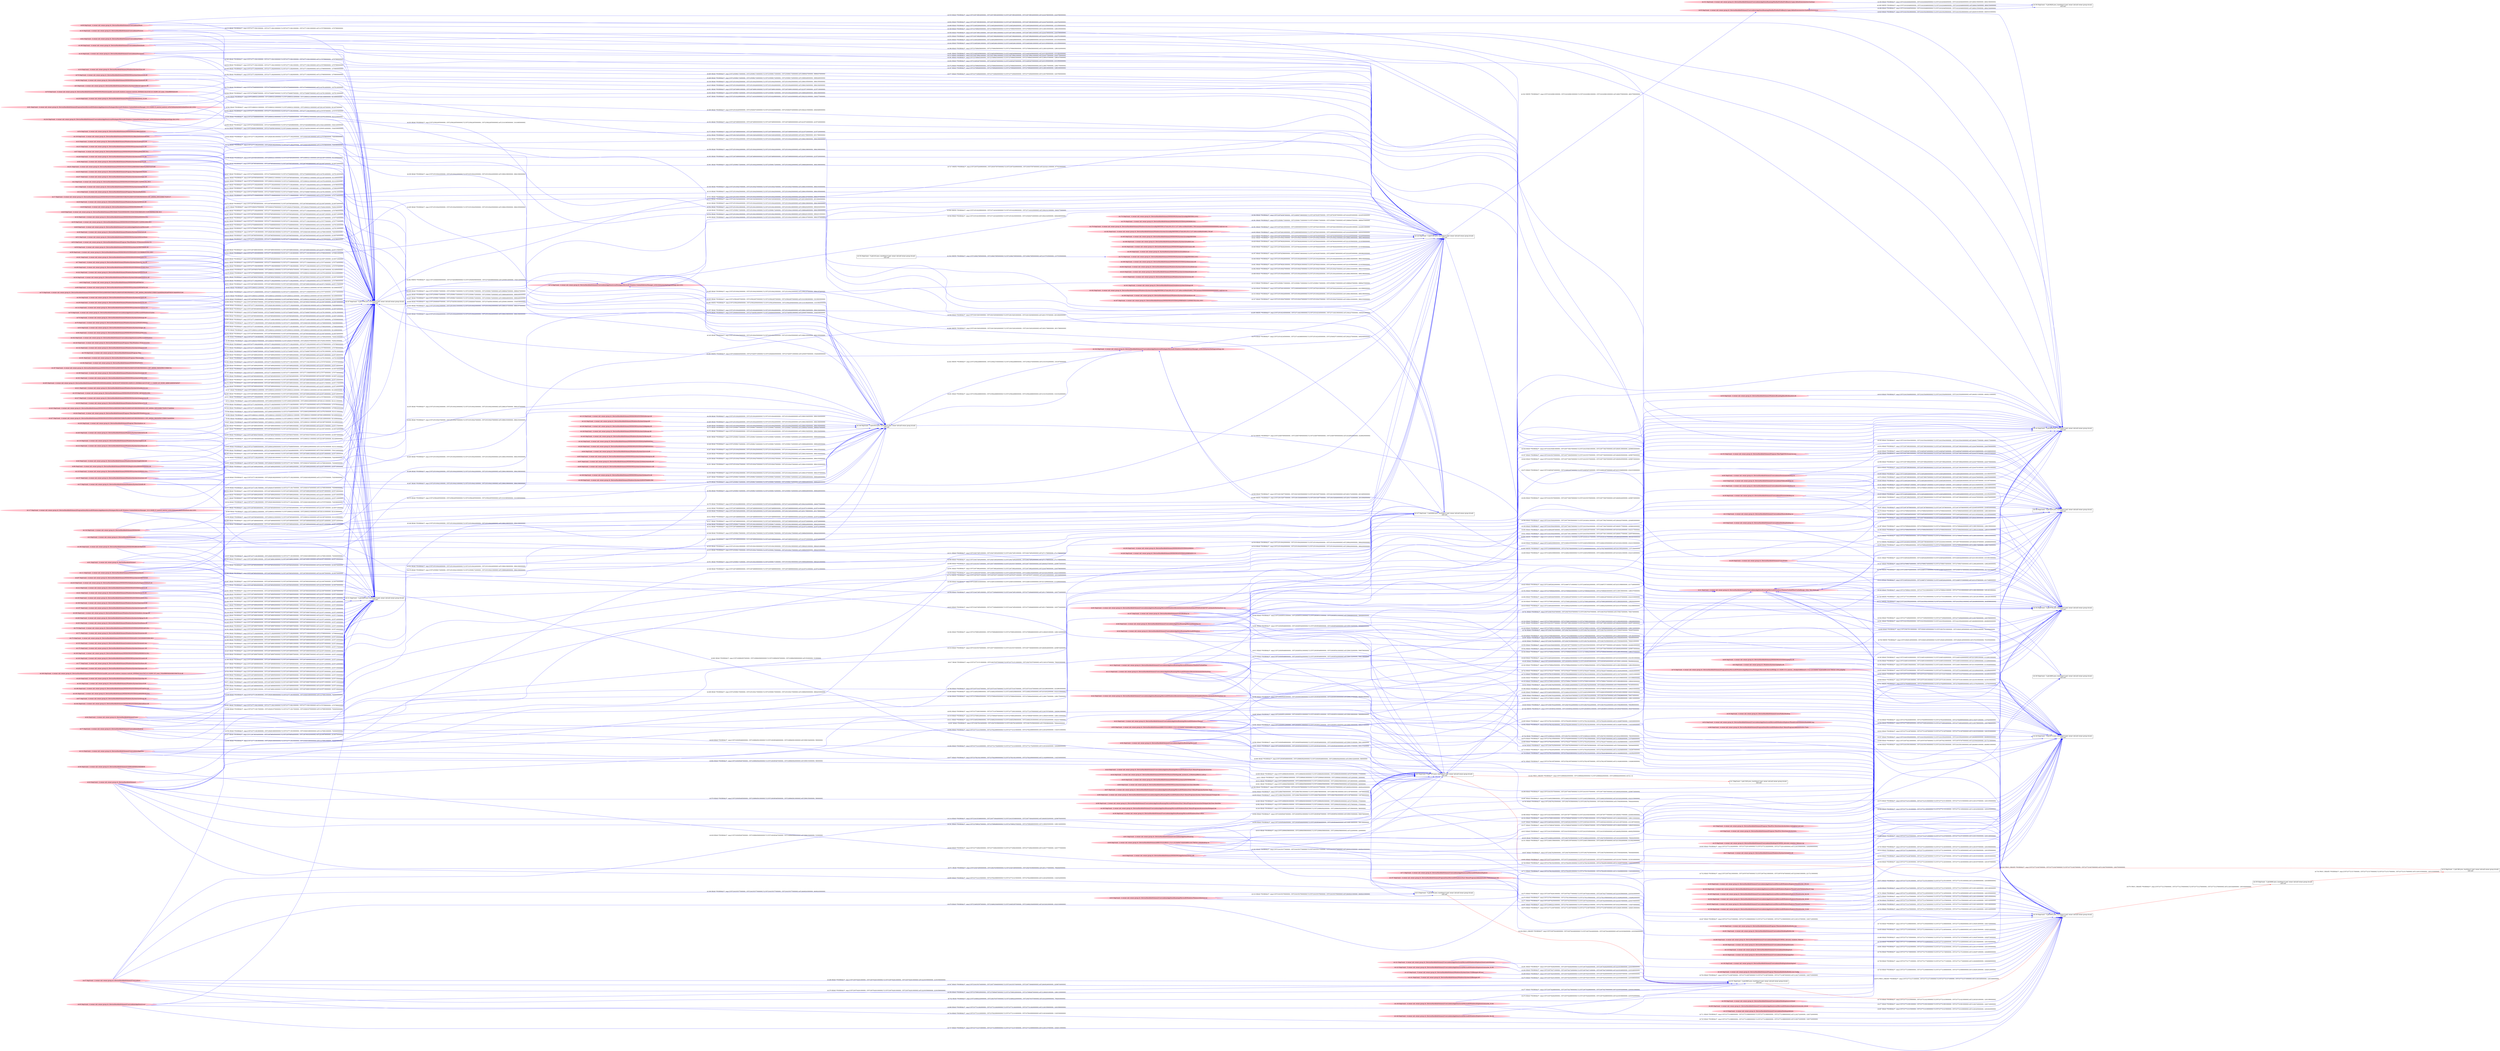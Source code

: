 digraph  {
rankdir=LR
"0"[color=black,label="id:0 HopCount: 0 pid:7472 proc_starttime:0 cmd: owner uid:null owner group id:null,\n null null", shape=box,style=solid];
"1"[color=black,label="id:1 HopCount: 1 pid:3160 proc_starttime:0 cmd: owner uid:null owner group id:null,\n null null", shape=box,style=solid];
"0" -> "1" [id=242,__obj="PROC_CREATE"color=red,label="id:242 PROC_CREATE **NORMAL**  seqs:[1557238984620000000, 1557238984620000000] T:[1557238984620000000, 1557238984620000000] relT:[0, 0]",style=solid];
"33"[color=black,label="id:33 HopCount: -2 pid:396 proc_starttime:0 cmd: owner uid:null owner group id:null,\n null null", shape=box,style=solid];
"33" -> "0" [id=243,__obj="PROC_CREATE"color=red,label="id:243 PROC_CREATE **NORMAL**  seqs:[1557237721827000000, 1557237721827000000] T:[1557237721827000000, 1557237721827000000] relT:[1262793000000, 1262793000000]",style=solid];
"36"[color=pink,label="id:36 HopCount: -2 owner uid: owner group id: /Device/HarddiskVolume2/Users/admin/AppData/Roaming/Microsoft/Windows/Start Menu ", shape=oval,style=filled];
"36" -> "0" [id=244,__obj="READ"color=blue,label="id:244 READ **NORMAL**  seqs:[1557238984562000000, 1557238984562000000] T:[1557238984562000000, 1557238984562000000] relT:[58000000, 58000000]",style=solid];
"41"[color=pink,label="id:41 HopCount: -2 owner uid: owner group id: /Device/HarddiskVolume2/Users/admin/AppData/Roaming/Microsoft/Windows/Themes/CachedFiles/CachedImage_1024_768_POS4.jpg ", shape=oval,style=filled];
"41" -> "0" [id=245,__obj="READ"color=blue,label="id:245 READ **NORMAL**  seqs:[1557238385508000000, 1557238390541000000] T:[1557238385508000000, 1557238390540000000] relT:[599112000000, 594080000000]",style=solid];
"220"[color=pink,label="id:220 HopCount: -4 owner uid: owner group id: /Device/HarddiskVolume2/WINDOWS/SYSTEM32/PNRPNSP.DLL ", shape=oval,style=filled];
"146"[color=black,label="id:146 HopCount: -3 pid:4516 proc_starttime:0 cmd: owner uid:null owner group id:null,\n null null", shape=box,style=solid];
"220" -> "146" [id=246,__obj="READ"color=blue,label="id:246 READ **NORMAL**  seqs:[1557235096172000000, 1557235096172000000] T:[1557235096172000000, 1557235096172000000] relT:[3888448000000, 3888448000000]",style=solid];
"84"[color=pink,label="id:84 HopCount: -4 owner uid: owner group id: /Device/HarddiskVolume2/Windows/System32/srvcli.dll ", shape=oval,style=filled];
"84" -> "146" [id=247,__obj="READ"color=blue,label="id:247 READ **NORMAL**  seqs:[1557235100425000000, 1557235100425000000] T:[1557235100425000000, 1557235100425000000] relT:[3884195000000, 3884195000000]",style=solid];
"221"[color=pink,label="id:221 HopCount: -4 owner uid: owner group id: /Device/HarddiskVolume2/Windows/System32/user32.dll ", shape=oval,style=filled];
"221" -> "146" [id=248,__obj="READ"color=blue,label="id:248 READ **NORMAL**  seqs:[1557235100422000000, 1557235100422000000] T:[1557235100422000000, 1557235100422000000] relT:[3884198000000, 3884198000000]",style=solid];
"85"[color=pink,label="id:85 HopCount: -4 owner uid: owner group id: /Device/HarddiskVolume2/WINDOWS/system32/wbem/wbemprox.dll ", shape=oval,style=filled];
"85" -> "146" [id=249,__obj="READ"color=blue,label="id:249 READ **NORMAL**  seqs:[1557235100426000000, 1557235100426000000] T:[1557235100426000000, 1557235100426000000] relT:[3884194000000, 3884194000000]",style=solid];
"87"[color=pink,label="id:87 HopCount: -4 owner uid: owner group id: /Device/HarddiskVolume2/WINDOWS/system32/wbem/wmiutils.dll ", shape=oval,style=filled];
"87" -> "146" [id=250,__obj="READ"color=blue,label="id:250 READ **NORMAL**  seqs:[1557235100427000000, 1557235100427000000] T:[1557235100427000000, 1557235100427000000] relT:[3884193000000, 3884193000000]",style=solid];
"89"[color=pink,label="id:89 HopCount: -4 owner uid: owner group id: /Device/HarddiskVolume2/WINDOWS/system32/wbem/wbemsvc.dll ", shape=oval,style=filled];
"89" -> "146" [id=251,__obj="READ"color=blue,label="id:251 READ **NORMAL**  seqs:[1557235100427000000, 1557235100427000000] T:[1557235100427000000, 1557235100427000000] relT:[3884193000000, 3884193000000]",style=solid];
"228"[color=pink,label="id:228 HopCount: -4 owner uid: owner group id: /Device/HarddiskVolume2/Windows/System32/msvcrt.dll ", shape=oval,style=filled];
"228" -> "146" [id=252,__obj="READ"color=blue,label="id:252 READ **NORMAL**  seqs:[1557235096172000000, 1557235096172000000] T:[1557235096172000000, 1557235096172000000] relT:[3888448000000, 3888448000000]",style=solid];
"81"[color=pink,label="id:81 HopCount: -4 owner uid: owner group id: /Device/HarddiskVolume2/ProgramData/Microsoft/Windows/AppRepository/Packages/Microsoft.Windows.ContentDeliveryManager_10.0.16299.15_neutral_neutral_cw5n1h2txyewy/ActivationStore.dat.LOG2 ", shape=oval,style=filled];
"81" -> "146" [id=253,__obj="READ"color=blue,label="id:253 READ **NORMAL**  seqs:[1557235822655000000, 1557235822655000000] T:[1557235822655000000, 1557235822655000000] relT:[3161965000000, 3161965000000]",style=solid];
"106"[color=pink,label="id:106 HopCount: -4 owner uid: owner group id: /Device/HarddiskVolume2/WINDOWS/system32/oleaut32.dll ", shape=oval,style=filled];
"106" -> "146" [id=254,__obj="READ"color=blue,label="id:254 READ **NORMAL**  seqs:[1557235100423000000, 1557235100423000000] T:[1557235100423000000, 1557235100423000000] relT:[3884197000000, 3884197000000]",style=solid];
"116"[color=pink,label="id:116 HopCount: -4 owner uid: owner group id: /Device/HarddiskVolume2/Windows/System32/gdi32.dll ", shape=oval,style=filled];
"116" -> "146" [id=255,__obj="READ"color=blue,label="id:255 READ **NORMAL**  seqs:[1557235100423000000, 1557235100423000000] T:[1557235100423000000, 1557235100423000000] relT:[3884197000000, 3884197000000]",style=solid];
"10"[color=pink,label="id:10 HopCount: -4 owner uid: owner group id: /Device/HarddiskVolume2/Windows/System32/advapi32.dll ", shape=oval,style=filled];
"10" -> "146" [id=256,__obj="READ"color=blue,label="id:256 READ **NORMAL**  seqs:[1557235100422000000, 1557235100422000000] T:[1557235100422000000, 1557235100422000000] relT:[3884198000000, 3884198000000]",style=solid];
"108"[color=pink,label="id:108 HopCount: -4 owner uid: owner group id: /Device/HarddiskVolume2/Windows/System32/HOSTNAME.EXE ", shape=oval,style=filled];
"108" -> "146" [id=257,__obj="READ"color=blue,label="id:257 READ **NORMAL**  seqs:[1557235096172000000, 1557235096172000000] T:[1557235096172000000, 1557235096172000000] relT:[3888448000000, 3888448000000]",style=solid];
"110"[color=pink,label="id:110 HopCount: -4 owner uid: owner group id: /Device/HarddiskVolume2/WINDOWS/SYSTEM32/bcrypt.dll ", shape=oval,style=filled];
"110" -> "146" [id=258,__obj="READ"color=blue,label="id:258 READ **NORMAL**  seqs:[1557235100426000000, 1557235100426000000] T:[1557235100426000000, 1557235100426000000] relT:[3884194000000, 3884194000000]",style=solid];
"14"[color=black,label="id:14 HopCount: -5 pid:6056 proc_starttime:0 cmd: owner uid:null owner group id:null,\n null null", shape=box,style=solid];
"101"[color=black,label="id:101 HopCount: -4 pid:6960 proc_starttime:0 cmd: owner uid:null owner group id:null,\n null null", shape=box,style=solid];
"14" -> "101" [id=259,__obj="PROC_CREATE"color=red,label="id:259 PROC_CREATE **NORMAL**  seqs:[1557236754226000000, 1557236754226000000] T:[1557236754226000000, 1557236754226000000] relT:[2230394000000, 2230394000000]",style=solid];
"122"[color=pink,label="id:122 HopCount: -4 owner uid: owner group id: /Device/HarddiskVolume2/Windows/System32/mpr.dll ", shape=oval,style=filled];
"122" -> "146" [id=260,__obj="READ"color=blue,label="id:260 READ **NORMAL**  seqs:[1557235100424000000, 1557235100424000000] T:[1557235100424000000, 1557235100424000000] relT:[3884196000000, 3884196000000]",style=solid];
"121"[color=pink,label="id:121 HopCount: -4 owner uid: owner group id: /Device/HarddiskVolume2/Users/admin/AppData/Local/Microsoft/Windows/Explorer/IconCacheToDelete ", shape=oval,style=filled];
"121" -> "101" [id=261,__obj="READ"color=blue,label="id:261 READ **NORMAL**  seqs:[1557236754262000000, 1557236754262000000] T:[1557236754262000000, 1557236754262000000] relT:[2230358000000, 2230358000000]",style=solid];
"119"[color=pink,label="id:119 HopCount: -4 owner uid: owner group id: /Device/HarddiskVolume2/WINDOWS/system32/IMM32.DLL ", shape=oval,style=filled];
"119" -> "146" [id=262,__obj="READ"color=blue,label="id:262 READ **NORMAL**  seqs:[1557235100427000000, 1557235100427000000] T:[1557235100427000000, 1557235100427000000] relT:[3884193000000, 3884193000000]",style=solid];
"7"[color=pink,label="id:7 HopCount: -4 owner uid: owner group id: /Device/HarddiskVolume2/Windows/System32/msvcp_win.dll ", shape=oval,style=filled];
"7" -> "146" [id=263,__obj="READ"color=blue,label="id:263 READ **NORMAL**  seqs:[1557235100423000000, 1557235100423000000] T:[1557235100423000000, 1557235100423000000] relT:[3884197000000, 3884197000000]",style=solid];
"123"[color=pink,label="id:123 HopCount: -5 owner uid: owner group id: /Device/HarddiskVolume2/Users/admin/AppData/Local/Microsoft/Windows/Explorer/iconcache_32.db ", shape=oval,style=filled];
"123" -> "101" [id=264,__obj="READ"color=blue,label="id:264 READ **NORMAL**  seqs:[1557236754271000000, 1557236754272000000] T:[1557236754271000000, 1557236754272000000] relT:[2230349000000, 2230348000000]",style=solid];
"34"[color=pink,label="id:34 HopCount: -4 owner uid: owner group id: /Device/HarddiskVolume2/Windows/System32/bcryptprimitives.dll ", shape=oval,style=filled];
"34" -> "146" [id=265,__obj="READ"color=blue,label="id:265 READ **NORMAL**  seqs:[1557235100424000000, 1557235100424000000] T:[1557235100424000000, 1557235100424000000] relT:[3884196000000, 3884196000000]",style=solid];
"47"[color=pink,label="id:47 HopCount: -2 owner uid: owner group id: /Device/HarddiskVolume2/Users/admin ", shape=oval,style=filled];
"47" -> "101" [id=266,__obj="READ"color=blue,label="id:266 READ **NORMAL**  seqs:[1557236754261000000, 1557236754261000000] T:[1557236754261000000, 1557236754261000000] relT:[2230359000000, 2230359000000]",style=solid];
"37"[color=pink,label="id:37 HopCount: -4 owner uid: owner group id: /Device/HarddiskVolume2/Windows/System32/ntdll.dll ", shape=oval,style=filled];
"37" -> "146" [id=267,__obj="READ"color=blue,label="id:267 READ **NORMAL**  seqs:[1557235100421000000, 1557235100421000000] T:[1557235100421000000, 1557235100421000000] relT:[3884199000000, 3884199000000]",style=solid];
"125"[color=pink,label="id:125 HopCount: -5 owner uid: owner group id: /Device/HarddiskVolume2/Windows/System32/en-US/filemgmt.dll.mui ", shape=oval,style=filled];
"125" -> "101" [id=268,__obj="READ"color=blue,label="id:268 READ **NORMAL**  seqs:[1557236754253000000, 1557236754260000000] T:[1557236754253000000, 1557236754260000000] relT:[2230367000000, 2230360000000]",style=solid];
"126"[color=pink,label="id:126 HopCount: -4 owner uid: owner group id: /Device/HarddiskVolume2/WINDOWS/system32/dbghelp.dll ", shape=oval,style=filled];
"126" -> "146" [id=269,__obj="READ"color=blue,label="id:269 READ **NORMAL**  seqs:[1557235100425000000, 1557235100425000000] T:[1557235100425000000, 1557235100425000000] relT:[3884195000000, 3884195000000]",style=solid];
"149"[color=pink,label="id:149 HopCount: -4 owner uid: owner group id: /Device/HarddiskVolume2/Users/admin/AppData/Local/Microsoft/Windows/Explorer/iconcache_idx.db ", shape=oval,style=filled];
"149" -> "101" [id=270,__obj="READ"color=blue,label="id:270 READ **NORMAL**  seqs:[1557236754262000000, 1557236754268000000] T:[1557236754262000000, 1557236754268000000] relT:[2230358000000, 2230352000000]",style=solid];
"157"[color=pink,label="id:157 HopCount: -4 owner uid: owner group id: /Device/HarddiskVolume2/ProgramData/Microsoft/Windows/Start Menu/Programs/Administrative Tools/services.lnk ", shape=oval,style=filled];
"157" -> "101" [id=271,__obj="READ"color=blue,label="id:271 READ **NORMAL**  seqs:[1557236754250000000, 1557236754250000000] T:[1557236754250000000, 1557236754250000000] relT:[2230370000000, 2230370000000]",style=solid];
"128"[color=pink,label="id:128 HopCount: -4 owner uid: owner group id: /Device/HarddiskVolume2/WINDOWS/System32/dnsapi.dll ", shape=oval,style=filled];
"128" -> "146" [id=272,__obj="READ"color=blue,label="id:272 READ **NORMAL**  seqs:[1557235096173000000, 1557235096173000000] T:[1557235096173000000, 1557235096173000000] relT:[3888447000000, 3888447000000]",style=solid];
"71"[color=pink,label="id:71 HopCount: -4 owner uid: owner group id: /Device/HarddiskVolume2/Users/admin/AppData/Local/Microsoft/Windows/Explorer ", shape=oval,style=filled];
"71" -> "101" [id=273,__obj="READ"color=blue,label="id:273 READ **NORMAL**  seqs:[1557236754261000000, 1557236754277000000] T:[1557236754261000000, 1557236754277000000] relT:[2230359000000, 2230343000000]",style=solid];
"140"[color=pink,label="id:140 HopCount: -4 owner uid: owner group id: /Device/HarddiskVolume2/Windows/System32/clbcatq.dll ", shape=oval,style=filled];
"140" -> "146" [id=274,__obj="READ"color=blue,label="id:274 READ **NORMAL**  seqs:[1557235100426000000, 1557235100426000000] T:[1557235100426000000, 1557235100426000000] relT:[3884194000000, 3884194000000]",style=solid];
"141"[color=pink,label="id:141 HopCount: -5 owner uid: owner group id: /Device/HarddiskVolume2/Windows/System32/filemgmt.dll ", shape=oval,style=filled];
"141" -> "101" [id=275,__obj="READ"color=blue,label="id:275 READ **NORMAL**  seqs:[1557236754251000000, 1557236754252000000] T:[1557236754251000000, 1557236754252000000] relT:[2230369000000, 2230368000000]",style=solid];
"117"[color=pink,label="id:117 HopCount: -4 owner uid: owner group id: /Device/HarddiskVolume2/ProgramData/Microsoft/Windows/AppRepository/Packages/Microsoft.Windows.ContentDeliveryManager_10.0.16299.15_neutral_neutral_cw5n1h2txyewy/ActivationStore.dat.LOG1 ", shape=oval,style=filled];
"117" -> "146" [id=276,__obj="READ"color=blue,label="id:276 READ **NORMAL**  seqs:[1557235822655000000, 1557235822655000000] T:[1557235822655000000, 1557235822655000000] relT:[3161965000000, 3161965000000]",style=solid];
"138"[color=pink,label="id:138 HopCount: -4 owner uid: owner group id: /Device/HarddiskVolume2/Users/admin/AppData/Local/Microsoft/Windows/Explorer/iconcache_16.db ", shape=oval,style=filled];
"138" -> "101" [id=277,__obj="READ"color=blue,label="id:277 READ **NORMAL**  seqs:[1557236754268000000, 1557236754279000000] T:[1557236754268000000, 1557236754279000000] relT:[2230352000000, 2230341000000]",style=solid];
"164"[color=pink,label="id:164 HopCount: -4 owner uid: owner group id: /Device/HarddiskVolume2/WINDOWS/SYSTEM32/kernelbase.dll ", shape=oval,style=filled];
"164" -> "146" [id=278,__obj="READ"color=blue,label="id:278 READ **NORMAL**  seqs:[1557235096172000000, 1557235100421000000] T:[1557235096172000000, 1557235100421000000] relT:[3888448000000, 3884199000000]",style=solid];
"95"[color=pink,label="id:95 HopCount: -4 owner uid: owner group id: /Device/HarddiskVolume2/Users/admin/AppData/Local ", shape=oval,style=filled];
"95" -> "101" [id=279,__obj="READ"color=blue,label="id:279 READ **NORMAL**  seqs:[1557236754261000000, 1557236754261000000] T:[1557236754261000000, 1557236754261000000] relT:[2230359000000, 2230359000000]",style=solid];
"127"[color=black,label="id:127 HopCount: -3 pid:6836 proc_starttime:0 cmd: owner uid:null owner group id:null,\n null null", shape=box,style=solid];
"72"[color=pink,label="id:72 HopCount: -4 owner uid: owner group id: /Device/HarddiskVolume2/Users/admin/AppData/Local/Packages/Microsoft.Windows.ContentDeliveryManager_cw5n1h2txyewy/Settings/settings.dat.LOG1 ", shape=oval,style=filled];
"127" -> "72" [id=280,__obj="WRITE"color=blue,label="id:280 WRITE **NORMAL**  seqs:[1557236152832000000, 1557236152832000000] T:[1557236152832000000, 1557236152832000000] relT:[2831788000000, 2831788000000]",style=solid];
"142"[color=pink,label="id:142 HopCount: -4 owner uid: owner group id: /Device/HarddiskVolume2/WINDOWS/SYSTEM32/NAPINSP.DLL ", shape=oval,style=filled];
"142" -> "146" [id=281,__obj="READ"color=blue,label="id:281 READ **NORMAL**  seqs:[1557235096172000000, 1557235096172000000] T:[1557235096172000000, 1557235096172000000] relT:[3888448000000, 3888448000000]",style=solid];
"147"[color=black,label="id:147 HopCount: -3 pid:4780 proc_starttime:0 cmd: owner uid:null owner group id:null,\n null null", shape=box,style=solid];
"147" -> "72" [id=282,__obj="WRITE"color=blue,label="id:282 WRITE **NORMAL**  seqs:[1557236484006000000, 1557237440496000000] T:[1557236484006000000, 1557237440496000000] relT:[2500614000000, 1544124000000]",style=solid];
"216"[color=pink,label="id:216 HopCount: -4 owner uid: owner group id: /Device/HarddiskVolume2/WINDOWS/Globalization/Sorting/sortdefault.nls ", shape=oval,style=filled];
"216" -> "146" [id=283,__obj="READ"color=blue,label="id:283 READ **NORMAL**  seqs:[1557235100425000000, 1557235100425000000] T:[1557235100425000000, 1557235100425000000] relT:[3884195000000, 3884195000000]",style=solid];
"124"[color=black,label="id:124 HopCount: -3 pid:5160 proc_starttime:0 cmd: owner uid:null owner group id:null,\n null null", shape=box,style=solid];
"124" -> "72" [id=284,__obj="WRITE"color=blue,label="id:284 WRITE **NORMAL**  seqs:[1557235162299000000, 1557237144343000000] T:[1557235162299000000, 1557237144343000000] relT:[3822321000000, 1840277000000]",style=solid];
"215"[color=pink,label="id:215 HopCount: -4 owner uid: owner group id: /Device/HarddiskVolume2/WINDOWS/system32/rpcss.dll ", shape=oval,style=filled];
"215" -> "146" [id=285,__obj="READ"color=blue,label="id:285 READ **NORMAL**  seqs:[1557235100425000000, 1557235100425000000] T:[1557235100425000000, 1557235100425000000] relT:[3884195000000, 3884195000000]",style=solid];
"146" -> "72" [id=286,__obj="WRITE"color=blue,label="id:286 WRITE **NORMAL**  seqs:[1557235822656000000, 1557235822656000000] T:[1557235822656000000, 1557235822656000000] relT:[3161964000000, 3161964000000]",style=solid];
"82"[color=pink,label="id:82 HopCount: -4 owner uid: owner group id: /Device/HarddiskVolume2/Windows/System32/rpcrt4.dll ", shape=oval,style=filled];
"82" -> "146" [id=287,__obj="READ"color=blue,label="id:287 READ **NORMAL**  seqs:[1557235096172000000, 1557235096172000000] T:[1557235096172000000, 1557235096172000000] relT:[3888448000000, 3888448000000]",style=solid];
"104"[color=pink,label="id:104 HopCount: -4 owner uid: owner group id: /Device/HarddiskVolume2/Users/admin/AppData/Local/Packages/Microsoft.Windows.ContentDeliveryManager_cw5n1h2txyewy/Settings/settings.dat ", shape=oval,style=filled];
"127" -> "104" [id=288,__obj="WRITE"color=blue,label="id:288 WRITE **NORMAL**  seqs:[1557236152877000000, 1557236152926000000] T:[1557236152877000000, 1557236152926000000] relT:[2831743000000, 2831694000000]",style=solid];
"137"[color=pink,label="id:137 HopCount: -4 owner uid: owner group id: /Device/HarddiskVolume2/Windows/System32/sechost.dll ", shape=oval,style=filled];
"137" -> "146" [id=289,__obj="READ"color=blue,label="id:289 READ **NORMAL**  seqs:[1557235100422000000, 1557235100422000000] T:[1557235100422000000, 1557235100422000000] relT:[3884198000000, 3884198000000]",style=solid];
"147" -> "104" [id=290,__obj="WRITE"color=blue,label="id:290 WRITE **NORMAL**  seqs:[1557236484045000000, 1557237440571000000] T:[1557236484045000000, 1557237440571000000] relT:[2500575000000, 1544049000000]",style=solid];
"104" -> "146" [id=291,__obj="READ"color=blue,label="id:291 READ **NORMAL**  seqs:[1557235822688000000, 1557235822688000000] T:[1557235822688000000, 1557235822688000000] relT:[3161932000000, 3161932000000]",style=solid];
"146" -> "104" [id=292,__obj="WRITE"color=blue,label="id:292 WRITE **NORMAL**  seqs:[1557235822688000000, 1557235822745000000] T:[1557235822688000000, 1557235822745000000] relT:[3161932000000, 3161875000000]",style=solid];
"72" -> "146" [id=293,__obj="READ"color=blue,label="id:293 READ **NORMAL**  seqs:[1557235822657000000, 1557235822657000000] T:[1557235822657000000, 1557235822657000000] relT:[3161963000000, 3161963000000]",style=solid];
"42"[color=pink,label="id:42 HopCount: -2 owner uid: owner group id: /Device/HarddiskVolume2/Users/admin/AppData/Roaming/Microsoft/Windows ", shape=oval,style=filled];
"143"[color=black,label="id:143 HopCount: -3 pid:6236 proc_starttime:0 cmd: owner uid:null owner group id:null,\n null null", shape=box,style=solid];
"42" -> "143" [id=294,__obj="READ"color=blue,label="id:294 READ **NORMAL**  seqs:[1557234335376000000, 1557236774947000000] T:[1557234335376000000, 1557236774947000000] relT:[4649244000000, 2209673000000]",style=solid];
"124" -> "104" [id=295,__obj="WRITE"color=blue,label="id:295 WRITE **NORMAL**  seqs:[1557235162345000000, 1557237144419000000] T:[1557235162345000000, 1557237144419000000] relT:[3822275000000, 1840201000000]",style=solid];
"55"[color=pink,label="id:55 HopCount: -4 owner uid: owner group id: /Device/HarddiskVolume2/Users/admin/AppData/Roaming/Mozilla/Firefox/Profiles/j1y1apqs.default/sessionstore-backups/recovery.js ", shape=oval,style=filled];
"150"[color=black,label="id:150 HopCount: -5 pid:6828 proc_starttime:0 cmd: owner uid:null owner group id:null,\n null null", shape=box,style=solid];
"55" -> "150" [id=296,__obj="READ"color=blue,label="id:296 READ **NORMAL**  seqs:[1557234320465000000, 1557234320466000000] T:[1557234320465000000, 1557234320466000000] relT:[4664155000000, 4664154000000]",style=solid];
"239"[color=pink,label="id:239 HopCount: -4 owner uid: owner group id: /Device/HarddiskVolume2/Users/Public ", shape=oval,style=filled];
"239" -> "143" [id=297,__obj="READ"color=blue,label="id:297 READ **NORMAL**  seqs:[1557236739786000000, 1557236739786000000] T:[1557236739786000000, 1557236739786000000] relT:[2244834000000, 2244834000000]",style=solid];
"91"[color=pink,label="id:91 HopCount: -2 owner uid: owner group id: /Device/HarddiskVolume2/Users/admin/AppData/Roaming ", shape=oval,style=filled];
"91" -> "143" [id=298,__obj="READ"color=blue,label="id:298 READ **NORMAL**  seqs:[1557234335375000000, 1557236774947000000] T:[1557234335375000000, 1557236774947000000] relT:[4649245000000, 2209673000000]",style=solid];
"150" -> "55" [id=299,__obj="WRITE"color=blue,label="id:299 WRITE **NORMAL**  seqs:[1557234320466000000, 1557234320466000000] T:[1557234320466000000, 1557234320466000000] relT:[4664154000000, 4664154000000]",style=solid];
"151"[color=pink,label="id:151 HopCount: -6 owner uid: owner group id: /Device/HarddiskVolume2/Users/admin/AppData/Roaming/Mozilla/Firefox/Profiles/j1y1apqs.default/sessionstore-backups ", shape=oval,style=filled];
"151" -> "150" [id=300,__obj="READ"color=blue,label="id:300 READ **NORMAL**  seqs:[1557234320464000000, 1557234320464000000] T:[1557234320464000000, 1557234320464000000] relT:[4664156000000, 4664156000000]",style=solid];
"23"[color=pink,label="id:23 HopCount: -2 owner uid: owner group id: /Device/HarddiskVolume2/Users/admin/AppData/Roaming/Microsoft/Windows/Themes ", shape=oval,style=filled];
"23" -> "143" [id=301,__obj="READ"color=blue,label="id:301 READ **NORMAL**  seqs:[1557234335377000000, 1557236774901000000] T:[1557234335377000000, 1557236774901000000] relT:[4649243000000, 2209719000000]",style=solid];
"124" -> "55" [id=302,__obj="WRITE"color=blue,label="id:302 WRITE **NORMAL**  seqs:[1557234320861000000, 1557234320861000000] T:[1557234320861000000, 1557234320861000000] relT:[4663759000000, 4663759000000]",style=solid];
"91" -> "14" [id=303,__obj="READ"color=blue,label="id:303 READ **NORMAL**  seqs:[1557234335377000000, 1557234335377000000] T:[1557234335377000000, 1557234335377000000] relT:[4649243000000, 4649243000000]",style=solid];
"152"[color=black,label="id:152 HopCount: -5 pid:416 proc_starttime:0 cmd: owner uid:null owner group id:null,\n null null", shape=box,style=solid];
"172"[color=pink,label="id:172 HopCount: -4 owner uid: owner group id: /Device/HarddiskVolume2/WINDOWS/System32/config/DRIVERS.LOG1 ", shape=oval,style=filled];
"152" -> "172" [id=304,__obj="WRITE"color=blue,label="id:304 WRITE **NORMAL**  seqs:[1557236827085000000, 1557236827085000000] T:[1557236827085000000, 1557236827085000000] relT:[2157535000000, 2157535000000]",style=solid];
"153"[color=pink,label="id:153 HopCount: -4 owner uid: owner group id: /Device/HarddiskVolume2/Program Files/TightVNC/tvnserver.exe ", shape=oval,style=filled];
"153" -> "143" [id=305,__obj="READ"color=blue,label="id:305 READ **NORMAL**  seqs:[1557234335443000000, 1557234335443000000] T:[1557234335443000000, 1557234335443000000] relT:[4649177000000, 4649177000000]",style=solid];
"23" -> "14" [id=306,__obj="READ"color=blue,label="id:306 READ **NORMAL**  seqs:[1557234335377000000, 1557234335378000000] T:[1557234335377000000, 1557234335378000000] relT:[4649243000000, 4649242000000]",style=solid];
"107"[color=pink,label="id:107 HopCount: -2 owner uid: owner group id: /Device/HarddiskVolume2/Users/desktop.ini ", shape=oval,style=filled];
"107" -> "143" [id=307,__obj="READ"color=blue,label="id:307 READ **NORMAL**  seqs:[1557234335370000000, 1557236774945000000] T:[1557234335370000000, 1557236774945000000] relT:[4649250000000, 2209675000000]",style=solid];
"47" -> "14" [id=308,__obj="READ"color=blue,label="id:308 READ **NORMAL**  seqs:[1557234335377000000, 1557234335377000000] T:[1557234335377000000, 1557234335377000000] relT:[4649243000000, 4649243000000]",style=solid];
"113"[color=pink,label="id:113 HopCount: -2 owner uid: owner group id: /Device/HarddiskVolume2/Users/admin/AppData/Roaming/Microsoft/Windows/Recent/AutomaticDestinations ", shape=oval,style=filled];
"113" -> "143" [id=309,__obj="READ"color=blue,label="id:309 READ **NORMAL**  seqs:[1557234335443000000, 1557236774927000000] T:[1557234335443000000, 1557236774927000000] relT:[4649177000000, 2209693000000]",style=solid];
"83"[color=pink,label="id:83 HopCount: -4 owner uid: owner group id: /Device/HarddiskVolume2/Users/admin/AppData/Roaming/Microsoft/Windows/Themes/slideshow.ini ", shape=oval,style=filled];
"83" -> "14" [id=310,__obj="READ"color=blue,label="id:310 READ **NORMAL**  seqs:[1557234335378000000, 1557234335379000000] T:[1557234335379000000, 1557234335379000000] relT:[4649241000000, 4649241000000]",style=solid];
"4"[color=pink,label="id:4 HopCount: -4 owner uid: owner group id: /Device/HarddiskVolume4 ", shape=oval,style=filled];
"4" -> "143" [id=311,__obj="READ"color=blue,label="id:311 READ **NORMAL**  seqs:[1557236272851000000, 1557236272852000000] T:[1557236272851000000, 1557236272852000000] relT:[2711769000000, 2711768000000]",style=solid];
"61"[color=pink,label="id:61 HopCount: -4 owner uid: owner group id: /Device/HarddiskVolume1 ", shape=oval,style=filled];
"61" -> "124" [id=312,__obj="READ"color=blue,label="id:312 READ **NORMAL**  seqs:[1557236748899000000, 1557236748899000000] T:[1557236748899000000, 1557236748899000000] relT:[2235721000000, 2235721000000]",style=solid];
"18"[color=pink,label="id:18 HopCount: -4 owner uid: owner group id: /Device/HarddiskVolume2/Users/admin/Documents ", shape=oval,style=filled];
"18" -> "143" [id=313,__obj="READ"color=blue,label="id:313 READ **NORMAL**  seqs:[1557236739841000000, 1557236739841000000] T:[1557236739841000000, 1557236739841000000] relT:[2244779000000, 2244779000000]",style=solid];
"20"[color=pink,label="id:20 HopCount: -2 owner uid: owner group id: /Device/HarddiskVolume2 ", shape=oval,style=filled];
"20" -> "143" [id=314,__obj="READ"color=blue,label="id:314 READ **NORMAL**  seqs:[1557234335368000000, 1557236774944000000] T:[1557234335368000000, 1557236774944000000] relT:[4649252000000, 2209676000000]",style=solid];
"161"[color=pink,label="id:161 HopCount: -4 owner uid: owner group id: /Device/HarddiskVolume2/windows/system32/nlaapi.dll ", shape=oval,style=filled];
"161" -> "124" [id=315,__obj="READ"color=blue,label="id:315 READ **NORMAL**  seqs:[1557235096173000000, 1557235096173000000] T:[1557235096173000000, 1557235096173000000] relT:[3888447000000, 3888447000000]",style=solid];
"112"[color=pink,label="id:112 HopCount: -2 owner uid: owner group id: /Device/HarddiskVolume2/Users/admin/AppData ", shape=oval,style=filled];
"112" -> "143" [id=316,__obj="READ"color=blue,label="id:316 READ **NORMAL**  seqs:[1557234335374000000, 1557236774946000000] T:[1557234335374000000, 1557236774946000000] relT:[4649246000000, 2209674000000]",style=solid];
"196"[color=pink,label="id:196 HopCount: -4 owner uid: owner group id: /Device/HarddiskVolume2/WINDOWS/REGISTRATION ", shape=oval,style=filled];
"196" -> "124" [id=317,__obj="READ"color=blue,label="id:317 READ **NORMAL**  seqs:[1557236748900000000, 1557236748900000000] T:[1557236748900000000, 1557236748900000000] relT:[2235720000000, 2235720000000]",style=solid];
"154"[color=black,label="id:154 HopCount: -3 pid:5736 proc_starttime:0 cmd: owner uid:null owner group id:null,\n null null", shape=box,style=solid];
"112" -> "154" [id=318,__obj="READ"color=blue,label="id:318 READ **NORMAL**  seqs:[1557237698329000000, 1557237698487000000] T:[1557237698329000000, 1557237698487000000] relT:[1286291000000, 1286133000000]",style=solid];
"194"[color=pink,label="id:194 HopCount: -4 owner uid: owner group id: /Device/HarddiskVolume2/Windows/System32/sspicli.dll ", shape=oval,style=filled];
"194" -> "124" [id=319,__obj="READ"color=blue,label="id:319 READ **NORMAL**  seqs:[1557235100425000000, 1557235100425000000] T:[1557235100425000000, 1557235100425000000] relT:[3884195000000, 3884195000000]",style=solid];
"22"[color=pink,label="id:22 HopCount: -2 owner uid: owner group id: /Device/HarddiskVolume2/Users/admin/AppData/Roaming/Microsoft/Windows/Recent/AutomaticDestinations/f01b4d95cf55d32a.automaticDestinations-ms ", shape=oval,style=filled];
"22" -> "154" [id=320,__obj="READ"color=blue,label="id:320 READ **NORMAL**  seqs:[1557237698425000000, 1557237698425000000] T:[1557237698425000000, 1557237698425000000] relT:[1286195000000, 1286195000000]",style=solid];
"238"[color=pink,label="id:238 HopCount: -4 owner uid: owner group id: /Device/HarddiskVolume2/Windows/System32/win32u.dll ", shape=oval,style=filled];
"238" -> "124" [id=321,__obj="READ"color=blue,label="id:321 READ **NORMAL**  seqs:[1557235100423000000, 1557235100423000000] T:[1557235100423000000, 1557235100423000000] relT:[3884197000000, 3884197000000]",style=solid];
"60"[color=pink,label="id:60 HopCount: -4 owner uid: owner group id: /Device/HarddiskVolume2/Users/admin/Downloads/desktop.ini ", shape=oval,style=filled];
"60" -> "154" [id=322,__obj="READ"color=blue,label="id:322 READ **NORMAL**  seqs:[1557237698451000000, 1557237698451000000] T:[1557237698451000000, 1557237698451000000] relT:[1286169000000, 1286169000000]",style=solid];
"114"[color=pink,label="id:114 HopCount: -4 owner uid: owner group id: /Device/HarddiskVolume2/WINDOWS/system32/combase.dll ", shape=oval,style=filled];
"114" -> "124" [id=323,__obj="READ"color=blue,label="id:323 READ **NORMAL**  seqs:[1557235100424000000, 1557235100424000000] T:[1557235100424000000, 1557235100424000000] relT:[3884196000000, 3884196000000]",style=solid];
"46"[color=pink,label="id:46 HopCount: -2 owner uid: owner group id: /Device/HarddiskVolume2/Users/admin/AppData/Roaming/Microsoft/desktop.ini ", shape=oval,style=filled];
"46" -> "154" [id=324,__obj="READ"color=blue,label="id:324 READ **NORMAL**  seqs:[1557237698330000000, 1557237698330000000] T:[1557237698330000000, 1557237698330000000] relT:[1286290000000, 1286290000000]",style=solid];
"41" -> "154" [id=325,__obj="READ"color=blue,label="id:325 READ **NORMAL**  seqs:[1557237698421000000, 1557237703339000000] T:[1557237698421000000, 1557237703339000000] relT:[1286199000000, 1281281000000]",style=solid];
"162"[color=pink,label="id:162 HopCount: -4 owner uid: owner group id: /Device/HarddiskVolume2/Windows/System32/config/DRIVERS{47a6a166-a514-11e7-a94e-ec0d9a05c860}.TMContainer00000000000000000001.regtrans-ms ", shape=oval,style=filled];
"162" -> "124" [id=326,__obj="READ"color=blue,label="id:326 READ **NORMAL**  seqs:[1557236762618000000, 1557236900685000000] T:[1557236762618000000, 1557236762622000000] relT:[2222002000000, 2221998000000]",style=solid];
"239" -> "154" [id=327,__obj="READ"color=blue,label="id:327 READ **NORMAL**  seqs:[1557237698374000000, 1557237698374000000] T:[1557237698374000000, 1557237698374000000] relT:[1286246000000, 1286246000000]",style=solid];
"240"[color=pink,label="id:240 HopCount: -4 owner uid: owner group id: /Device/HarddiskVolume2/Windows/System32/kernel32.dll ", shape=oval,style=filled];
"240" -> "124" [id=328,__obj="READ"color=blue,label="id:328 READ **NORMAL**  seqs:[1557235096172000000, 1557235100421000000] T:[1557235096172000000, 1557235100421000000] relT:[3888448000000, 3884199000000]",style=solid];
"42" -> "154" [id=329,__obj="READ"color=blue,label="id:329 READ **NORMAL**  seqs:[1557237698331000000, 1557237698488000000] T:[1557237698331000000, 1557237698488000000] relT:[1286289000000, 1286132000000]",style=solid];
"202"[color=pink,label="id:202 HopCount: -4 owner uid: owner group id: /Device/HarddiskVolume2/WINDOWS/system32/netutils.dll ", shape=oval,style=filled];
"202" -> "124" [id=330,__obj="READ"color=blue,label="id:330 READ **NORMAL**  seqs:[1557235100425000000, 1557235100425000000] T:[1557235100425000000, 1557235100425000000] relT:[3884195000000, 3884195000000]",style=solid];
"43"[color=pink,label="id:43 HopCount: -2 owner uid: owner group id: /Device/HarddiskVolume2/WINDOWS/AppPatch/sysmain.sdb ", shape=oval,style=filled];
"43" -> "154" [id=331,__obj="READ"color=blue,label="id:331 READ **NORMAL**  seqs:[1557234851596000000, 1557234851597000000] T:[1557234851596000000, 1557234851597000000] relT:[4133024000000, 4133023000000]",style=solid];
"91" -> "154" [id=332,__obj="READ"color=blue,label="id:332 READ **NORMAL**  seqs:[1557237698330000000, 1557237698487000000] T:[1557237698330000000, 1557237698487000000] relT:[1286290000000, 1286133000000]",style=solid];
"166"[color=pink,label="id:166 HopCount: -4 owner uid: owner group id: /Device/HarddiskVolume2/Windows/System32/framedynos.dll ", shape=oval,style=filled];
"166" -> "124" [id=333,__obj="READ"color=blue,label="id:333 READ **NORMAL**  seqs:[1557235100424000000, 1557235100424000000] T:[1557235100424000000, 1557235100424000000] relT:[3884196000000, 3884196000000]",style=solid];
"105"[color=pink,label="id:105 HopCount: -4 owner uid: owner group id: /Device/HarddiskVolume2/WINDOWS/SYSTEM32/AMSI.DLL ", shape=oval,style=filled];
"131"[color=black,label="id:131 HopCount: -3 pid:6460 proc_starttime:0 cmd: owner uid:null owner group id:null,\n null null", shape=box,style=solid];
"105" -> "131" [id=334,__obj="READ"color=blue,label="id:334 READ **NORMAL**  seqs:[1557236748904000000, 1557236748904000000] T:[1557236748904000000, 1557236748904000000] relT:[2235716000000, 2235716000000]",style=solid];
"23" -> "154" [id=335,__obj="READ"color=blue,label="id:335 READ **NORMAL**  seqs:[1557237698332000000, 1557237698417000000] T:[1557237698332000000, 1557237698417000000] relT:[1286288000000, 1286203000000]",style=solid];
"107" -> "154" [id=336,__obj="READ"color=blue,label="id:336 READ **NORMAL**  seqs:[1557237698328000000, 1557237698328000000] T:[1557237698328000000, 1557237698328000000] relT:[1286292000000, 1286292000000]",style=solid];
"167"[color=pink,label="id:167 HopCount: -4 owner uid: owner group id: /Device/HarddiskVolume2/WINDOWS/SYSTEM32/WBEM/EN-US/WMIUTILS.DLL.MUI ", shape=oval,style=filled];
"167" -> "124" [id=337,__obj="READ"color=blue,label="id:337 READ **NORMAL**  seqs:[1557235100427000000, 1557235100427000000] T:[1557235100427000000, 1557235100427000000] relT:[3884193000000, 3884193000000]",style=solid];
"168"[color=pink,label="id:168 HopCount: -4 owner uid: owner group id: /Device/HarddiskVolume2/Windows/System32/powrprof.dll ", shape=oval,style=filled];
"168" -> "131" [id=338,__obj="READ"color=blue,label="id:338 READ **NORMAL**  seqs:[1557236748907000000, 1557236748907000000] T:[1557236748907000000, 1557236748907000000] relT:[2235713000000, 2235713000000]",style=solid];
"21"[color=pink,label="id:21 HopCount: -2 owner uid: owner group id: /Device/HarddiskVolume2/Users/admin/AppData/Roaming/Microsoft/Windows/Themes/CachedFiles ", shape=oval,style=filled];
"21" -> "154" [id=339,__obj="READ"color=blue,label="id:339 READ **NORMAL**  seqs:[1557237698366000000, 1557237703338000000] T:[1557237698366000000, 1557237703338000000] relT:[1286254000000, 1281282000000]",style=solid];
"222"[color=pink,label="id:222 HopCount: -4 owner uid: owner group id: /Device/HarddiskVolume2/Windows/System32/WINSTA.dll ", shape=oval,style=filled];
"222" -> "124" [id=340,__obj="READ"color=blue,label="id:340 READ **NORMAL**  seqs:[1557235100427000000, 1557235100427000000] T:[1557235100427000000, 1557235100427000000] relT:[3884193000000, 3884193000000]",style=solid];
"20" -> "154" [id=341,__obj="READ"color=blue,label="id:341 READ **NORMAL**  seqs:[1557237698327000000, 1557237698486000000] T:[1557237698327000000, 1557237698486000000] relT:[1286293000000, 1286134000000]",style=solid];
"72" -> "124" [id=342,__obj="READ"color=blue,label="id:342 READ **NORMAL**  seqs:[1557235162300000000, 1557237144344000000] T:[1557235162300000000, 1557235492572000000] relT:[3822320000000, 3492048000000]",style=solid];
"169"[color=pink,label="id:169 HopCount: -4 owner uid: owner group id: /Device/HarddiskVolume2/Windows/System32/windows.storage.dll ", shape=oval,style=filled];
"169" -> "131" [id=343,__obj="READ"color=blue,label="id:343 READ **NORMAL**  seqs:[1557236748906000000, 1557236748906000000] T:[1557236748906000000, 1557236748906000000] relT:[2235714000000, 2235714000000]",style=solid];
"113" -> "154" [id=344,__obj="READ"color=blue,label="id:344 READ **NORMAL**  seqs:[1557237698425000000, 1557237698463000000] T:[1557237698425000000, 1557237698463000000] relT:[1286195000000, 1286157000000]",style=solid];
"212"[color=pink,label="id:212 HopCount: -4 owner uid: owner group id: /Device/HarddiskVolume2/WINDOWS/SYSTEM32/ole32.dll ", shape=oval,style=filled];
"212" -> "124" [id=345,__obj="READ"color=blue,label="id:345 READ **NORMAL**  seqs:[1557235100425000000, 1557235100425000000] T:[1557235100425000000, 1557235100425000000] relT:[3884195000000, 3884195000000]",style=solid];
"228" -> "131" [id=346,__obj="READ"color=blue,label="id:346 READ **NORMAL**  seqs:[1557236748903000000, 1557236748903000000] T:[1557236748903000000, 1557236748903000000] relT:[2235717000000, 2235717000000]",style=solid];
"18" -> "154" [id=347,__obj="READ"color=blue,label="id:347 READ **NORMAL**  seqs:[1557237698460000000, 1557237698460000000] T:[1557237698460000000, 1557237698460000000] relT:[1286160000000, 1286160000000]",style=solid];
"20" -> "124" [id=348,__obj="READ"color=blue,label="id:348 READ **NORMAL**  seqs:[1557236748899000000, 1557236748899000000] T:[1557236748899000000, 1557236748899000000] relT:[2235721000000, 2235721000000]",style=solid];
"99"[color=pink,label="id:99 HopCount: -4 owner uid: owner group id: /Device/HarddiskVolume2/Users/admin/Music ", shape=oval,style=filled];
"99" -> "154" [id=349,__obj="READ"color=blue,label="id:349 READ **NORMAL**  seqs:[1557237698455000000, 1557237698455000000] T:[1557237698455000000, 1557237698455000000] relT:[1286165000000, 1286165000000]",style=solid];
"214"[color=pink,label="id:214 HopCount: -4 owner uid: owner group id: /Device/HarddiskVolume2/Windows/System32/ucrtbase.dll ", shape=oval,style=filled];
"214" -> "124" [id=350,__obj="READ"color=blue,label="id:350 READ **NORMAL**  seqs:[1557235100423000000, 1557235100423000000] T:[1557235100423000000, 1557235100423000000] relT:[3884197000000, 3884197000000]",style=solid];
"170"[color=pink,label="id:170 HopCount: -4 owner uid: owner group id: /Device/HarddiskVolume2/WINDOWS/SYSTEM32/WMSGAPI.DLL ", shape=oval,style=filled];
"170" -> "131" [id=351,__obj="READ"color=blue,label="id:351 READ **NORMAL**  seqs:[1557236748904000000, 1557236748904000000] T:[1557236748904000000, 1557236748904000000] relT:[2235716000000, 2235716000000]",style=solid];
"65"[color=pink,label="id:65 HopCount: -2 owner uid: owner group id: /Device/HarddiskVolume2/Users/admin/AppData/Roaming/Microsoft/Windows/Recent/AutomaticDestinations/5f7b5f1e01b83767.automaticDestinations-ms ", shape=oval,style=filled];
"65" -> "154" [id=352,__obj="READ"color=blue,label="id:352 READ **NORMAL**  seqs:[1557237698462000000, 1557237698463000000] T:[1557237698462000000, 1557237698463000000] relT:[1286158000000, 1286157000000]",style=solid];
"54"[color=pink,label="id:54 HopCount: -4 owner uid: owner group id: /Device/HarddiskVolume2/WINDOWS/GLOBALIZATION ", shape=oval,style=filled];
"54" -> "124" [id=353,__obj="READ"color=blue,label="id:353 READ **NORMAL**  seqs:[1557236748900000000, 1557236748900000000] T:[1557236748900000000, 1557236748900000000] relT:[2235720000000, 2235720000000]",style=solid];
"6"[color=pink,label="id:6 HopCount: -4 owner uid: owner group id: /Windows/System32/ploptin.dll ", shape=oval,style=filled];
"6" -> "154" [id=354,__obj="READ"color=blue,label="id:354 READ **NORMAL**  seqs:[1557234851630000000, 1557234851630000000] T:[1557234851630000000, 1557234851630000000] relT:[4132990000000, 4132990000000]",style=solid];
"171"[color=pink,label="id:171 HopCount: -4 owner uid: owner group id: /Device/HarddiskVolume2/Windows/System32/userenv.dll ", shape=oval,style=filled];
"171" -> "131" [id=355,__obj="READ"color=blue,label="id:355 READ **NORMAL**  seqs:[1557236748904000000, 1557236748904000000] T:[1557236748904000000, 1557236748904000000] relT:[2235716000000, 2235716000000]",style=solid];
"47" -> "154" [id=356,__obj="READ"color=blue,label="id:356 READ **NORMAL**  seqs:[1557237698329000000, 1557237698487000000] T:[1557237698329000000, 1557237698487000000] relT:[1286291000000, 1286133000000]",style=solid];
"172" -> "124" [id=357,__obj="READ"color=blue,label="id:357 READ **NORMAL**  seqs:[1557236762566000000, 1557236900738000000] T:[1557236762567000000, 1557236900738000000] relT:[2222053000000, 2083882000000]",style=solid];
"164" -> "154" [id=358,__obj="READ"color=blue,label="id:358 READ **NORMAL**  seqs:[1557234851630000000, 1557234851630000000] T:[1557234851630000000, 1557234851630000000] relT:[4132990000000, 4132990000000]",style=solid];
"82" -> "124" [id=359,__obj="READ"color=blue,label="id:359 READ **NORMAL**  seqs:[1557235100422000000, 1557235100422000000] T:[1557235100422000000, 1557235100422000000] relT:[3884198000000, 3884198000000]",style=solid];
"173"[color=pink,label="id:173 HopCount: -4 owner uid: owner group id: /Device/HarddiskVolume2/WINDOWS/SYSTEM32/EN-US/CONSENT.EXE.MUI ", shape=oval,style=filled];
"173" -> "131" [id=360,__obj="READ"color=blue,label="id:360 READ **NORMAL**  seqs:[1557236748906000000, 1557236748906000000] T:[1557236748906000000, 1557236748906000000] relT:[2235714000000, 2235714000000]",style=solid];
"62"[color=pink,label="id:62 HopCount: -4 owner uid: owner group id: /Device/HarddiskVolume2/Users/admin/Videos ", shape=oval,style=filled];
"62" -> "154" [id=361,__obj="READ"color=blue,label="id:361 READ **NORMAL**  seqs:[1557237698453000000, 1557237698453000000] T:[1557237698453000000, 1557237698453000000] relT:[1286167000000, 1286167000000]",style=solid];
"114" -> "131" [id=362,__obj="READ"color=blue,label="id:362 READ **NORMAL**  seqs:[1557236748903000000, 1557236748903000000] T:[1557236748903000000, 1557236748903000000] relT:[2235717000000, 2235717000000]",style=solid];
"74"[color=pink,label="id:74 HopCount: -4 owner uid: owner group id: /Device/HarddiskVolume2/ProgramData/Microsoft/Windows/AppRepository/Packages/Microsoft.MicrosoftEdge_41.16299.15.0_neutral__8wekyb3d8bbwe/S-1-5-21-231540947-922634896-4161786520-1004.pckgdep ", shape=oval,style=filled];
"74" -> "154" [id=363,__obj="READ"color=blue,label="id:363 READ **NORMAL**  seqs:[1557234851594000000, 1557234851594000000] T:[1557234851594000000, 1557234851594000000] relT:[4133026000000, 4133026000000]",style=solid];
"174"[color=pink,label="id:174 HopCount: -4 owner uid: owner group id: /Device/HarddiskVolume2/WINDOWS/System32/config/DRIVERS.LOG2 ", shape=oval,style=filled];
"174" -> "124" [id=364,__obj="READ"color=blue,label="id:364 READ **NORMAL**  seqs:[1557236762567000000, 1557236900738000000] T:[1557236762567000000, 1557236762567000000] relT:[2222053000000, 2222053000000]",style=solid];
"240" -> "131" [id=365,__obj="READ"color=blue,label="id:365 READ **NORMAL**  seqs:[1557236748901000000, 1557236748901000000] T:[1557236748901000000, 1557236748901000000] relT:[2235719000000, 2235719000000]",style=solid];
"90"[color=pink,label="id:90 HopCount: -2 owner uid: owner group id: /Device/HarddiskVolume2/$RECYCLE.BIN/S-1-5-21-231540947-922634896-4161786520-1004 ", shape=oval,style=filled];
"90" -> "154" [id=366,__obj="READ"color=blue,label="id:366 READ **NORMAL**  seqs:[1557237698366000000, 1557237698367000000] T:[1557237698366000000, 1557237698367000000] relT:[1286254000000, 1286253000000]",style=solid];
"81" -> "124" [id=367,__obj="READ"color=blue,label="id:367 READ **NORMAL**  seqs:[1557235162299000000, 1557237144343000000] T:[1557235162299000000, 1557237144343000000] relT:[3822321000000, 1840277000000]",style=solid];
"7" -> "131" [id=368,__obj="READ"color=blue,label="id:368 READ **NORMAL**  seqs:[1557236748902000000, 1557236748902000000] T:[1557236748902000000, 1557236748902000000] relT:[2235718000000, 2235718000000]",style=solid];
"92"[color=pink,label="id:92 HopCount: -2 owner uid: owner group id: /Device/HarddiskVolume2/Users/admin/AppData/Roaming/Microsoft ", shape=oval,style=filled];
"92" -> "154" [id=369,__obj="READ"color=blue,label="id:369 READ **NORMAL**  seqs:[1557237698331000000, 1557237698488000000] T:[1557237698331000000, 1557237698488000000] relT:[1286289000000, 1286132000000]",style=solid];
"137" -> "124" [id=370,__obj="READ"color=blue,label="id:370 READ **NORMAL**  seqs:[1557235096172000000, 1557235096172000000] T:[1557235096172000000, 1557235096172000000] relT:[3888448000000, 3888448000000]",style=solid];
"96"[color=pink,label="id:96 HopCount: -4 owner uid: owner group id: /Device/HarddiskVolume2/WINDOWS/Registration/R00000000000d.clb ", shape=oval,style=filled];
"96" -> "131" [id=371,__obj="READ"color=blue,label="id:371 READ **NORMAL**  seqs:[1557236748907000000, 1557236748907000000] T:[1557236748907000000, 1557236748907000000] relT:[2235713000000, 2235713000000]",style=solid];
"199"[color=pink,label="id:199 HopCount: -4 owner uid: owner group id: /Device/HarddiskVolume2/Users/admin/Downloads ", shape=oval,style=filled];
"199" -> "154" [id=372,__obj="READ"color=blue,label="id:372 READ **NORMAL**  seqs:[1557237698450000000, 1557237698450000000] T:[1557237698450000000, 1557237698450000000] relT:[1286170000000, 1286170000000]",style=solid];
"139"[color=pink,label="id:139 HopCount: -4 owner uid: owner group id: /Device/HarddiskVolume2/WINDOWS/GLOBALIZATION/SORTING ", shape=oval,style=filled];
"139" -> "124" [id=373,__obj="READ"color=blue,label="id:373 READ **NORMAL**  seqs:[1557236748900000000, 1557236748900000000] T:[1557236748900000000, 1557236748900000000] relT:[2235720000000, 2235720000000]",style=solid];
"61" -> "131" [id=374,__obj="READ"color=blue,label="id:374 READ **NORMAL**  seqs:[1557236766545000000, 1557236766545000000] T:[1557236766545000000, 1557236766545000000] relT:[2218075000000, 2218075000000]",style=solid];
"13"[color=pink,label="id:13 HopCount: -4 owner uid: owner group id: /Device/HarddiskVolume2/Users/admin/Music/desktop.ini ", shape=oval,style=filled];
"13" -> "154" [id=375,__obj="READ"color=blue,label="id:375 READ **NORMAL**  seqs:[1557237698456000000, 1557237698457000000] T:[1557237698456000000, 1557237698457000000] relT:[1286164000000, 1286163000000]",style=solid];
"117" -> "124" [id=376,__obj="READ"color=blue,label="id:376 READ **NORMAL**  seqs:[1557235162298000000, 1557237144343000000] T:[1557235162298000000, 1557237144343000000] relT:[3822322000000, 1840277000000]",style=solid];
"68"[color=pink,label="id:68 HopCount: -2 owner uid: owner group id: /Device/HarddiskVolume2/$RECYCLE.BIN/S-1-5-21-231540947-922634896-4161786520-1004/desktop.ini ", shape=oval,style=filled];
"68" -> "154" [id=377,__obj="READ"color=blue,label="id:377 READ **NORMAL**  seqs:[1557237698367000000, 1557237698367000000] T:[1557237698367000000, 1557237698367000000] relT:[1286253000000, 1286253000000]",style=solid];
"175"[color=pink,label="id:175 HopCount: -4 owner uid: owner group id: /Device/HarddiskVolume2/Windows/System32/msasn1.dll ", shape=oval,style=filled];
"175" -> "131" [id=378,__obj="READ"color=blue,label="id:378 READ **NORMAL**  seqs:[1557236748903000000, 1557236748903000000] T:[1557236748903000000, 1557236748903000000] relT:[2235717000000, 2235717000000]",style=solid];
"25"[color=pink,label="id:25 HopCount: -4 owner uid: owner group id: /Device/HarddiskVolume2/Users/admin/Videos/desktop.ini ", shape=oval,style=filled];
"25" -> "154" [id=379,__obj="READ"color=blue,label="id:379 READ **NORMAL**  seqs:[1557237698454000000, 1557237698454000000] T:[1557237698454000000, 1557237698454000000] relT:[1286166000000, 1286166000000]",style=solid];
"194" -> "131" [id=380,__obj="READ"color=blue,label="id:380 READ **NORMAL**  seqs:[1557236748904000000, 1557236748904000000] T:[1557236748904000000, 1557236748904000000] relT:[2235716000000, 2235716000000]",style=solid];
"176"[color=pink,label="id:176 HopCount: -4 owner uid: owner group id: /Device/HarddiskVolume2/WINDOWS/SYSTEM32/WINRNR.DLL ", shape=oval,style=filled];
"176" -> "124" [id=381,__obj="READ"color=blue,label="id:381 READ **NORMAL**  seqs:[1557235096173000000, 1557235096173000000] T:[1557235096173000000, 1557235096173000000] relT:[3888447000000, 3888447000000]",style=solid];
"64"[color=pink,label="id:64 HopCount: -2 owner uid: owner group id: /Device/HarddiskVolume2/Users ", shape=oval,style=filled];
"64" -> "154" [id=382,__obj="READ"color=blue,label="id:382 READ **NORMAL**  seqs:[1557237698329000000, 1557237698486000000] T:[1557237698329000000, 1557237698486000000] relT:[1286291000000, 1286134000000]",style=solid];
"241"[color=pink,label="id:241 HopCount: -4 owner uid: owner group id: /Device/HarddiskVolume2/WINDOWS/SYSTEM32/EN-US ", shape=oval,style=filled];
"241" -> "124" [id=383,__obj="READ"color=blue,label="id:383 READ **NORMAL**  seqs:[1557236748900000000, 1557236748900000000] T:[1557236748900000000, 1557236748900000000] relT:[2235720000000, 2235720000000]",style=solid];
"77"[color=pink,label="id:77 HopCount: -4 owner uid: owner group id: /Device/HarddiskVolume2/Users/admin/Desktop ", shape=oval,style=filled];
"77" -> "154" [id=384,__obj="READ"color=blue,label="id:384 READ **NORMAL**  seqs:[1557237698445000000, 1557237698445000000] T:[1557237698445000000, 1557237698445000000] relT:[1286175000000, 1286175000000]",style=solid];
"234"[color=pink,label="id:234 HopCount: -4 owner uid: owner group id: /Device/HarddiskVolume2/Users/admin/AppData/Local/Packages/Microsoft.Windows.ContentDeliveryManager_cw5n1h2txyewy/Settings/settings.dat.LOG2 ", shape=oval,style=filled];
"234" -> "124" [id=385,__obj="READ"color=blue,label="id:385 READ **NORMAL**  seqs:[1557235162405000000, 1557235492572000000] T:[1557235162405000000, 1557235492572000000] relT:[3822215000000, 3492048000000]",style=solid];
"177"[color=pink,label="id:177 HopCount: -4 owner uid: owner group id: /Device/HarddiskVolume2/Windows/System32/urlmon.dll ", shape=oval,style=filled];
"177" -> "131" [id=386,__obj="READ"color=blue,label="id:386 READ **NORMAL**  seqs:[1557236748908000000, 1557236748908000000] T:[1557236748908000000, 1557236748908000000] relT:[2235712000000, 2235712000000]",style=solid];
"31"[color=pink,label="id:31 HopCount: -4 owner uid: owner group id: /Device/HarddiskVolume2/Users/admin/Documents/desktop.ini ", shape=oval,style=filled];
"31" -> "154" [id=387,__obj="READ"color=blue,label="id:387 READ **NORMAL**  seqs:[1557237698462000000, 1557237698462000000] T:[1557237698462000000, 1557237698462000000] relT:[1286158000000, 1286158000000]",style=solid];
"178"[color=pink,label="id:178 HopCount: -4 owner uid: owner group id: /Device/HarddiskVolume2/Program Files ", shape=oval,style=filled];
"178" -> "147" [id=388,__obj="READ"color=blue,label="id:388 READ **NORMAL**  seqs:[1557237713818000000, 1557238281679000000] T:[1557237713818000000, 1557238281679000000] relT:[1270802000000, 702941000000]",style=solid];
"208"[color=pink,label="id:208 HopCount: -4 owner uid: owner group id: /Device/HarddiskVolume2/WINDOWS/SYSTEM32/LOCALE.NLS ", shape=oval,style=filled];
"208" -> "131" [id=389,__obj="READ"color=blue,label="id:389 READ **NORMAL**  seqs:[1557236748902000000, 1557236748902000000] T:[1557236748902000000, 1557236748902000000] relT:[2235718000000, 2235718000000]",style=solid];
"38"[color=pink,label="id:38 HopCount: -4 owner uid: owner group id: /Device/HarddiskVolume2/Users/admin/Pictures/desktop.ini ", shape=oval,style=filled];
"38" -> "154" [id=390,__obj="READ"color=blue,label="id:390 READ **NORMAL**  seqs:[1557237698459000000, 1557237698459000000] T:[1557237698459000000, 1557237698459000000] relT:[1286161000000, 1286161000000]",style=solid];
"179"[color=pink,label="id:179 HopCount: -4 owner uid: owner group id: /Device/HarddiskVolume2/Windows/System32/config/DRIVERS{47a6a166-a514-11e7-a94e-ec0d9a05c860}.TMContainer00000000000000000002.regtrans-ms ", shape=oval,style=filled];
"179" -> "124" [id=391,__obj="READ"color=blue,label="id:391 READ **NORMAL**  seqs:[1557236762619000000, 1557236900685000000] T:[1557236762619000000, 1557236762619000000] relT:[2222001000000, 2222001000000]",style=solid];
"18" -> "147" [id=392,__obj="READ"color=blue,label="id:392 READ **NORMAL**  seqs:[1557237713820000000, 1557237713820000000] T:[1557237713820000000, 1557237713820000000] relT:[1270800000000, 1270800000000]",style=solid];
"80"[color=pink,label="id:80 HopCount: -4 owner uid: owner group id: /Device/HarddiskVolume2/WINDOWS/SYSTEM32/ploptin.dll ", shape=oval,style=filled];
"80" -> "154" [id=393,__obj="READ"color=blue,label="id:393 READ **NORMAL**  seqs:[1557234851629000000, 1557234851629000000] T:[1557234851629000000, 1557234851629000000] relT:[4132991000000, 4132991000000]",style=solid];
"37" -> "124" [id=394,__obj="READ"color=blue,label="id:394 READ **NORMAL**  seqs:[1557235096172000000, 1557235096172000000] T:[1557235096172000000, 1557235096172000000] relT:[3888448000000, 3888448000000]",style=solid];
"180"[color=pink,label="id:180 HopCount: -4 owner uid: owner group id: /Device/HarddiskVolume2/WINDOWS/WinSxS/amd64_microsoft.windows.common-controls_6595b64144ccf1df_6.0.16299.125_none_15cbcf8893620c09/COMCTL32.dll ", shape=oval,style=filled];
"180" -> "131" [id=395,__obj="READ"color=blue,label="id:395 READ **NORMAL**  seqs:[1557236748905000000, 1557236748905000000] T:[1557236748905000000, 1557236748905000000] relT:[2235715000000, 2235715000000]",style=solid];
"19"[color=pink,label="id:19 HopCount: -4 owner uid: owner group id: /Device/HarddiskVolume2/Users/admin/Pictures ", shape=oval,style=filled];
"19" -> "154" [id=396,__obj="READ"color=blue,label="id:396 READ **NORMAL**  seqs:[1557237698458000000, 1557237698458000000] T:[1557237698458000000, 1557237698458000000] relT:[1286162000000, 1286162000000]",style=solid];
"96" -> "124" [id=397,__obj="READ"color=blue,label="id:397 READ **NORMAL**  seqs:[1557235100426000000, 1557235100426000000] T:[1557235100426000000, 1557235100426000000] relT:[3884194000000, 3884194000000]",style=solid];
"181"[color=pink,label="id:181 HopCount: -4 owner uid: owner group id: /Device/HarddiskVolume2/Program Files/mozilla ", shape=oval,style=filled];
"181" -> "147" [id=398,__obj="READ"color=blue,label="id:398 READ **NORMAL**  seqs:[1557238281679000000, 1557238281679000000] T:[1557238281679000000, 1557238281679000000] relT:[702941000000, 702941000000]",style=solid];
"207"[color=pink,label="id:207 HopCount: -4 owner uid: owner group id: /Device/HarddiskVolume2/WINDOWS/system32/CRYPTSP.dll ", shape=oval,style=filled];
"207" -> "131" [id=399,__obj="READ"color=blue,label="id:399 READ **NORMAL**  seqs:[1557236748905000000, 1557236748905000000] T:[1557236748905000000, 1557236748905000000] relT:[2235715000000, 2235715000000]",style=solid];
"8"[color=pink,label="id:8 HopCount: -4 owner uid: owner group id: /Device/HarddiskVolume2/Users/admin/Desktop/desktop.ini ", shape=oval,style=filled];
"8" -> "154" [id=400,__obj="READ"color=blue,label="id:400 READ **NORMAL**  seqs:[1557237698446000000, 1557237698446000000] T:[1557237698446000000, 1557237698446000000] relT:[1286174000000, 1286174000000]",style=solid];
"56"[color=pink,label="id:56 HopCount: -4 owner uid: owner group id: /Device/HarddiskVolume2/USERS/ADMIN/ONEDRIVE ", shape=oval,style=filled];
"56" -> "147" [id=401,__obj="READ"color=blue,label="id:401 READ **NORMAL**  seqs:[1557237713821000000, 1557237713821000000] T:[1557237713821000000, 1557237713821000000] relT:[1270799000000, 1270799000000]",style=solid];
"144"[color=black,label="id:144 HopCount: -3 pid:4220 proc_starttime:0 cmd: owner uid:null owner group id:null,\n null null", shape=box,style=solid];
"18" -> "144" [id=402,__obj="READ"color=blue,label="id:402 READ **NORMAL**  seqs:[1557234652670000000, 1557234652670000000] T:[1557234652670000000, 1557234652670000000] relT:[4331950000000, 4331950000000]",style=solid];
"182"[color=pink,label="id:182 HopCount: -4 owner uid: owner group id: /Device/HarddiskVolume2/Windows/System32/config/DRIVERS{47a6a166-a514-11e7-a94e-ec0d9a05c860}.TM.blf ", shape=oval,style=filled];
"182" -> "124" [id=403,__obj="READ"color=blue,label="id:403 READ **NORMAL**  seqs:[1557236762616000000, 1557236900685000000] T:[1557236762616000000, 1557236900685000000] relT:[2222004000000, 2083935000000]",style=solid];
"183"[color=pink,label="id:183 HopCount: -4 owner uid: owner group id: /Device/HarddiskVolume2/Windows/System32/msctf.dll ", shape=oval,style=filled];
"183" -> "131" [id=404,__obj="READ"color=blue,label="id:404 READ **NORMAL**  seqs:[1557236748905000000, 1557236748905000000] T:[1557236748905000000, 1557236748905000000] relT:[2235715000000, 2235715000000]",style=solid];
"60" -> "144" [id=405,__obj="READ"color=blue,label="id:405 READ **NORMAL**  seqs:[1557234652660000000, 1557234652660000000] T:[1557234652660000000, 1557234652660000000] relT:[4331960000000, 4331960000000]",style=solid];
"184"[color=pink,label="id:184 HopCount: -4 owner uid: owner group id: /Device/HarddiskVolume2/WINDOWS/FONTS ", shape=oval,style=filled];
"184" -> "147" [id=406,__obj="READ"color=blue,label="id:406 READ **NORMAL**  seqs:[1557237713822000000, 1557237713822000000] T:[1557237713822000000, 1557237713822000000] relT:[1270798000000, 1270798000000]",style=solid];
"164" -> "131" [id=407,__obj="READ"color=blue,label="id:407 READ **NORMAL**  seqs:[1557236748901000000, 1557236748901000000] T:[1557236748901000000, 1557236748901000000] relT:[2235719000000, 2235719000000]",style=solid];
"42" -> "144" [id=408,__obj="READ"color=blue,label="id:408 READ **NORMAL**  seqs:[1557234652599000000, 1557234662306000000] T:[1557234652599000000, 1557234662306000000] relT:[4332021000000, 4322314000000]",style=solid];
"112" -> "147" [id=409,__obj="READ"color=blue,label="id:409 READ **NORMAL**  seqs:[1557237713819000000, 1557238281680000000] T:[1557237713819000000, 1557238281680000000] relT:[1270801000000, 702940000000]",style=solid];
"185"[color=pink,label="id:185 HopCount: -4 owner uid: owner group id: /Device/HarddiskVolume2/WINDOWS/System32/config/DRIVERS ", shape=oval,style=filled];
"185" -> "124" [id=410,__obj="READ"color=blue,label="id:410 READ **NORMAL**  seqs:[1557236762565000000, 1557236762565000000] T:[1557236762565000000, 1557236762565000000] relT:[2222055000000, 2222055000000]",style=solid];
"20" -> "144" [id=411,__obj="READ"color=blue,label="id:411 READ **NORMAL**  seqs:[1557234652596000000, 1557234662303000000] T:[1557234652596000000, 1557234662303000000] relT:[4332024000000, 4322317000000]",style=solid];
"4" -> "124" [id=412,__obj="READ"color=blue,label="id:412 READ **NORMAL**  seqs:[1557236748899000000, 1557236748899000000] T:[1557236748899000000, 1557236748899000000] relT:[2235721000000, 2235721000000]",style=solid];
"186"[color=pink,label="id:186 HopCount: -4 owner uid: owner group id: /Device/HarddiskVolume2/WINDOWS/SYSTEM32/WTSAPI32.dll ", shape=oval,style=filled];
"186" -> "131" [id=413,__obj="READ"color=blue,label="id:413 READ **NORMAL**  seqs:[1557236748905000000, 1557236748905000000] T:[1557236748905000000, 1557236748905000000] relT:[2235715000000, 2235715000000]",style=solid];
"41" -> "144" [id=414,__obj="READ"color=blue,label="id:414 READ **NORMAL**  seqs:[1557234652642000000, 1557234667273000000] T:[1557234652642000000, 1557234667272000000] relT:[4331978000000, 4317348000000]",style=solid];
"5"[color=pink,label="id:5 HopCount: -4 owner uid: owner group id: /Device/HarddiskVolume2/Windows/System32/kernel.appcore.dll ", shape=oval,style=filled];
"5" -> "124" [id=415,__obj="READ"color=blue,label="id:415 READ **NORMAL**  seqs:[1557235100426000000, 1557235100426000000] T:[1557235100426000000, 1557235100426000000] relT:[3884194000000, 3884194000000]",style=solid];
"187"[color=pink,label="id:187 HopCount: -4 owner uid: owner group id: /Device/HarddiskVolume2/WINDOWS/SYSTEM32/DRIVERSTORE/FILEREPOSITORY/PRNMS011.INF_AMD64_98454FBCC35BDC3A ", shape=oval,style=filled];
"187" -> "147" [id=416,__obj="READ"color=blue,label="id:416 READ **NORMAL**  seqs:[1557237713824000000, 1557237713824000000] T:[1557237713824000000, 1557237713824000000] relT:[1270796000000, 1270796000000]",style=solid];
"221" -> "131" [id=417,__obj="READ"color=blue,label="id:417 READ **NORMAL**  seqs:[1557236748902000000, 1557236748902000000] T:[1557236748902000000, 1557236748902000000] relT:[2235718000000, 2235718000000]",style=solid];
"22" -> "144" [id=418,__obj="READ"color=blue,label="id:418 READ **NORMAL**  seqs:[1557234652645000000, 1557234662252000000] T:[1557234652645000000, 1557234662252000000] relT:[4331975000000, 4322368000000]",style=solid];
"40"[color=pink,label="id:40 HopCount: -4 owner uid: owner group id: /Device/HarddiskVolume2/Windows/System32/gdi32full.dll ", shape=oval,style=filled];
"40" -> "131" [id=419,__obj="READ"color=blue,label="id:419 READ **NORMAL**  seqs:[1557236748902000000, 1557236748902000000] T:[1557236748902000000, 1557236748902000000] relT:[2235718000000, 2235718000000]",style=solid];
"153" -> "144" [id=420,__obj="READ"color=blue,label="id:420 READ **NORMAL**  seqs:[1557234652672000000, 1557234652672000000] T:[1557234652672000000, 1557234652672000000] relT:[4331948000000, 4331948000000]",style=solid];
"188"[color=pink,label="id:188 HopCount: -4 owner uid: owner group id: /Device/HarddiskVolume2/Windows/System32/tasklist.exe ", shape=oval,style=filled];
"188" -> "124" [id=421,__obj="READ"color=blue,label="id:421 READ **NORMAL**  seqs:[1557235100421000000, 1557235100421000000] T:[1557235100421000000, 1557235100421000000] relT:[3884199000000, 3884199000000]",style=solid];
"189"[color=pink,label="id:189 HopCount: -4 owner uid: owner group id: /Device/HarddiskVolume2/Windows/System32/wship6.dll ", shape=oval,style=filled];
"189" -> "147" [id=422,__obj="READ"color=blue,label="id:422 READ **NORMAL**  seqs:[1557237546807000000, 1557237546807000000] T:[1557237546807000000, 1557237546807000000] relT:[1437813000000, 1437813000000]",style=solid];
"21" -> "144" [id=423,__obj="READ"color=blue,label="id:423 READ **NORMAL**  seqs:[1557234652622000000, 1557234667271000000] T:[1557234652622000000, 1557234667271000000] relT:[4331998000000, 4317349000000]",style=solid];
"111"[color=pink,label="id:111 HopCount: -2 owner uid: owner group id: /Device/HarddiskVolume2/WINDOWS/system32 ", shape=oval,style=filled];
"111" -> "124" [id=424,__obj="READ"color=blue,label="id:424 READ **NORMAL**  seqs:[1557236748900000000, 1557236748900000000] T:[1557236748900000000, 1557236748900000000] relT:[2235720000000, 2235720000000]",style=solid];
"190"[color=pink,label="id:190 HopCount: -4 owner uid: owner group id: /Device/HarddiskVolume2/WINDOWS/SYSTEM32/MSIMG32.DLL ", shape=oval,style=filled];
"190" -> "131" [id=425,__obj="READ"color=blue,label="id:425 READ **NORMAL**  seqs:[1557236748905000000, 1557236748905000000] T:[1557236748905000000, 1557236748905000000] relT:[2235715000000, 2235715000000]",style=solid];
"46" -> "144" [id=426,__obj="READ"color=blue,label="id:426 READ **NORMAL**  seqs:[1557234652599000000, 1557234662305000000] T:[1557234652599000000, 1557234662305000000] relT:[4332021000000, 4322315000000]",style=solid];
"191"[color=pink,label="id:191 HopCount: -4 owner uid: owner group id: /Device/HarddiskVolume2/WINDOWS/system32/PING.EXE ", shape=oval,style=filled];
"191" -> "147" [id=427,__obj="READ"color=blue,label="id:427 READ **NORMAL**  seqs:[1557237546805000000, 1557237546805000000] T:[1557237546805000000, 1557237546805000000] relT:[1437815000000, 1437815000000]",style=solid];
"23" -> "144" [id=428,__obj="READ"color=blue,label="id:428 READ **NORMAL**  seqs:[1557234652600000000, 1557234662239000000] T:[1557234652600000000, 1557234662239000000] relT:[4332020000000, 4322381000000]",style=solid];
"192"[color=pink,label="id:192 HopCount: -4 owner uid: owner group id: /Device/HarddiskVolume2/WINDOWS/AppPatch/drvmain.sdb ", shape=oval,style=filled];
"192" -> "124" [id=429,__obj="READ"color=blue,label="id:429 READ **NORMAL**  seqs:[1557236766262000000, 1557236766262000000] T:[1557236766262000000, 1557236766262000000] relT:[2218358000000, 2218358000000]",style=solid];
"193"[color=pink,label="id:193 HopCount: -4 owner uid: owner group id: /Device/HarddiskVolume2/WINDOWS/system32/rsaenh.dll ", shape=oval,style=filled];
"193" -> "131" [id=430,__obj="READ"color=blue,label="id:430 READ **NORMAL**  seqs:[1557236748907000000, 1557236748907000000] T:[1557236748907000000, 1557236748907000000] relT:[2235713000000, 2235713000000]",style=solid];
"239" -> "144" [id=431,__obj="READ"color=blue,label="id:431 READ **NORMAL**  seqs:[1557234652629000000, 1557234652629000000] T:[1557234652629000000, 1557234652629000000] relT:[4331991000000, 4331991000000]",style=solid];
"134"[color=pink,label="id:134 HopCount: -4 owner uid: owner group id: /Device/HarddiskVolume2/WINDOWS ", shape=oval,style=filled];
"134" -> "124" [id=432,__obj="READ"color=blue,label="id:432 READ **NORMAL**  seqs:[1557236748899000000, 1557236748899000000] T:[1557236748899000000, 1557236748899000000] relT:[2235721000000, 2235721000000]",style=solid];
"194" -> "147" [id=433,__obj="READ"color=blue,label="id:433 READ **NORMAL**  seqs:[1557238063212000000, 1557238063212000000] T:[1557238063212000000, 1557238063212000000] relT:[921408000000, 921408000000]",style=solid];
"214" -> "131" [id=434,__obj="READ"color=blue,label="id:434 READ **NORMAL**  seqs:[1557236748902000000, 1557236748902000000] T:[1557236748902000000, 1557236748902000000] relT:[2235718000000, 2235718000000]",style=solid];
"38" -> "144" [id=435,__obj="READ"color=blue,label="id:435 READ **NORMAL**  seqs:[1557234652668000000, 1557234652668000000] T:[1557234652668000000, 1557234652668000000] relT:[4331952000000, 4331952000000]",style=solid];
"61" -> "147" [id=436,__obj="READ"color=blue,label="id:436 READ **NORMAL**  seqs:[1557237713817000000, 1557238281674000000] T:[1557237713817000000, 1557238281674000000] relT:[1270803000000, 702946000000]",style=solid];
"20" -> "131" [id=437,__obj="READ"color=blue,label="id:437 READ **NORMAL**  seqs:[1557236766544000000, 1557236766545000000] T:[1557236766544000000, 1557236766545000000] relT:[2218076000000, 2218075000000]",style=solid];
"64" -> "144" [id=438,__obj="READ"color=blue,label="id:438 READ **NORMAL**  seqs:[1557234652597000000, 1557234662304000000] T:[1557234652597000000, 1557234662304000000] relT:[4332023000000, 4322316000000]",style=solid];
"196" -> "147" [id=439,__obj="READ"color=blue,label="id:439 READ **NORMAL**  seqs:[1557237713823000000, 1557238281682000000] T:[1557237713823000000, 1557238281682000000] relT:[1270797000000, 702938000000]",style=solid];
"195"[color=pink,label="id:195 HopCount: -4 owner uid: owner group id: /SystemRoot/system32/drivers/tsusbhub.sys ", shape=oval,style=filled];
"195" -> "124" [id=440,__obj="READ"color=blue,label="id:440 READ **NORMAL**  seqs:[1557236766262000000, 1557236766262000000] T:[1557236766262000000, 1557236766262000000] relT:[2218358000000, 2218358000000]",style=solid];
"31" -> "144" [id=441,__obj="READ"color=blue,label="id:441 READ **NORMAL**  seqs:[1557234652671000000, 1557234652671000000] T:[1557234652671000000, 1557234652671000000] relT:[4331949000000, 4331949000000]",style=solid];
"228" -> "124" [id=442,__obj="READ"color=blue,label="id:442 READ **NORMAL**  seqs:[1557235100422000000, 1557235100422000000] T:[1557235100422000000, 1557235100422000000] relT:[3884198000000, 3884198000000]",style=solid];
"197"[color=pink,label="id:197 HopCount: -4 owner uid: owner group id: /Device/HarddiskVolume2/Windows/System32/crypt32.dll ", shape=oval,style=filled];
"197" -> "131" [id=443,__obj="READ"color=blue,label="id:443 READ **NORMAL**  seqs:[1557236748903000000, 1557236748903000000] T:[1557236748903000000, 1557236748903000000] relT:[2235717000000, 2235717000000]",style=solid];
"62" -> "144" [id=444,__obj="READ"color=blue,label="id:444 READ **NORMAL**  seqs:[1557234652661000000, 1557234652661000000] T:[1557234652661000000, 1557234652661000000] relT:[4331959000000, 4331959000000]",style=solid];
"25" -> "144" [id=445,__obj="READ"color=blue,label="id:445 READ **NORMAL**  seqs:[1557234652663000000, 1557234652663000000] T:[1557234652663000000, 1557234652663000000] relT:[4331957000000, 4331957000000]",style=solid];
"198"[color=pink,label="id:198 HopCount: -4 owner uid: owner group id: /Device/HarddiskVolume2/WINDOWS/SYSTEM32/wbemcomn.dll ", shape=oval,style=filled];
"198" -> "124" [id=446,__obj="READ"color=blue,label="id:446 READ **NORMAL**  seqs:[1557235100426000000, 1557235100426000000] T:[1557235100426000000, 1557235100426000000] relT:[3884194000000, 3884194000000]",style=solid];
"130"[color=black,label="id:130 HopCount: -3 pid:4092 proc_starttime:0 cmd: owner uid:null owner group id:null,\n null null", shape=box,style=solid];
"71" -> "130" [id=447,__obj="READ"color=blue,label="id:447 READ **NORMAL**  seqs:[1557237721473000000, 1557237721906000000] T:[1557237721473000000, 1557237721906000000] relT:[1263147000000, 1262714000000]",style=solid];
"199" -> "147" [id=448,__obj="READ"color=blue,label="id:448 READ **NORMAL**  seqs:[1557237713820000000, 1557237713820000000] T:[1557237713820000000, 1557237713820000000] relT:[1270800000000, 1270800000000]",style=solid];
"200"[color=pink,label="id:200 HopCount: -4 owner uid: owner group id: /Device/HarddiskVolume2/Windows/System32/cfgmgr32.dll ", shape=oval,style=filled];
"200" -> "131" [id=449,__obj="READ"color=blue,label="id:449 READ **NORMAL**  seqs:[1557236748906000000, 1557236748906000000] T:[1557236748906000000, 1557236748906000000] relT:[2235714000000, 2235714000000]",style=solid];
"13" -> "144" [id=450,__obj="READ"color=blue,label="id:450 READ **NORMAL**  seqs:[1557234652665000000, 1557234652665000000] T:[1557234652665000000, 1557234652665000000] relT:[4331955000000, 4331955000000]",style=solid];
"78"[color=pink,label="id:78 HopCount: -4 owner uid: owner group id: /Device/HarddiskVolume2/WINDOWS/WinSxS/amd64_microsoft.windows.common-controls_6595b64144ccf1df_6.0.16299.125_none_15cbcf8893620c09 ", shape=oval,style=filled];
"78" -> "124" [id=451,__obj="READ"color=blue,label="id:451 READ **NORMAL**  seqs:[1557236748901000000, 1557236748901000000] T:[1557236748901000000, 1557236748901000000] relT:[2235719000000, 2235719000000]",style=solid];
"241" -> "131" [id=452,__obj="READ"color=blue,label="id:452 READ **NORMAL**  seqs:[1557236766546000000, 1557236766546000000] T:[1557236766546000000, 1557236766546000000] relT:[2218074000000, 2218074000000]",style=solid];
"19" -> "144" [id=453,__obj="READ"color=blue,label="id:453 READ **NORMAL**  seqs:[1557234652666000000, 1557234652666000000] T:[1557234652666000000, 1557234652666000000] relT:[4331954000000, 4331954000000]",style=solid];
"218"[color=pink,label="id:218 HopCount: -4 owner uid: owner group id: /Device/HarddiskVolume2/Windows/System32/ws2_32.dll ", shape=oval,style=filled];
"218" -> "124" [id=454,__obj="READ"color=blue,label="id:454 READ **NORMAL**  seqs:[1557235096172000000, 1557235100424000000] T:[1557235096172000000, 1557235100424000000] relT:[3888448000000, 3884196000000]",style=solid];
"201"[color=pink,label="id:201 HopCount: -4 owner uid: owner group id: /Device/HarddiskVolume2/Users/admin/Desktop/firefox.lnk ", shape=oval,style=filled];
"201" -> "130" [id=455,__obj="READ"color=blue,label="id:455 READ **NORMAL**  seqs:[1557237721805000000, 1557237721806000000] T:[1557237721805000000, 1557237721806000000] relT:[1262815000000, 1262814000000]",style=solid];
"202" -> "147" [id=456,__obj="READ"color=blue,label="id:456 READ **NORMAL**  seqs:[1557238063212000000, 1557238063212000000] T:[1557238063212000000, 1557238063212000000] relT:[921408000000, 921408000000]",style=solid];
"68" -> "144" [id=457,__obj="READ"color=blue,label="id:457 READ **NORMAL**  seqs:[1557234652623000000, 1557234652623000000] T:[1557234652623000000, 1557234652623000000] relT:[4331997000000, 4331997000000]",style=solid];
"163"[color=pink,label="id:163 HopCount: -4 owner uid: owner group id: /Device/HarddiskVolume2/Users/admin/AppData/Local/Microsoft/Windows/Explorer/ThumbCacheToDelete/thm3C.tmp ", shape=oval,style=filled];
"163" -> "130" [id=458,__obj="READ"color=blue,label="id:458 READ **NORMAL**  seqs:[1557237721474000000, 1557237721474000000] T:[1557237721474000000, 1557237721474000000] relT:[1263146000000, 1263146000000]",style=solid];
"203"[color=pink,label="id:203 HopCount: -4 owner uid: owner group id: /Device/HarddiskVolume2/Windows/System32/uxtheme.dll ", shape=oval,style=filled];
"203" -> "131" [id=459,__obj="READ"color=blue,label="id:459 READ **NORMAL**  seqs:[1557236748907000000, 1557236748907000000] T:[1557236748907000000, 1557236748907000000] relT:[2235713000000, 2235713000000]",style=solid];
"92" -> "144" [id=460,__obj="READ"color=blue,label="id:460 READ **NORMAL**  seqs:[1557234652599000000, 1557234662305000000] T:[1557234652599000000, 1557234662305000000] relT:[4332021000000, 4322315000000]",style=solid];
"204"[color=pink,label="id:204 HopCount: -4 owner uid: owner group id: /Device/HarddiskVolume2/Windows/System32/drivers/tsusbhub.sys ", shape=oval,style=filled];
"204" -> "124" [id=461,__obj="READ"color=blue,label="id:461 READ **NORMAL**  seqs:[1557236766261000000, 1557236766261000000] T:[1557236766261000000, 1557236766261000000] relT:[2218359000000, 2218359000000]",style=solid];
"205"[color=pink,label="id:205 HopCount: -4 owner uid: owner group id: /Device/HarddiskVolume2/WINDOWS/WINSXS/AMD64_MICROSOFT.WINDOWS.GDIPLUS_6595B64144CCF1DF_1.1.16299.125_NONE_46B6C26DEDF485D7 ", shape=oval,style=filled];
"205" -> "147" [id=462,__obj="READ"color=blue,label="id:462 READ **NORMAL**  seqs:[1557237713823000000, 1557237713823000000] T:[1557237713823000000, 1557237713823000000] relT:[1270797000000, 1270797000000]",style=solid];
"238" -> "131" [id=463,__obj="READ"color=blue,label="id:463 READ **NORMAL**  seqs:[1557236748902000000, 1557236748902000000] T:[1557236748902000000, 1557236748902000000] relT:[2235718000000, 2235718000000]",style=solid];
"90" -> "144" [id=464,__obj="READ"color=blue,label="id:464 READ **NORMAL**  seqs:[1557234652622000000, 1557234652622000000] T:[1557234652622000000, 1557234652622000000] relT:[4331998000000, 4331998000000]",style=solid];
"16"[color=pink,label="id:16 HopCount: -4 owner uid: owner group id: /Device/HarddiskVolume2/Windows/System32/nsi.dll ", shape=oval,style=filled];
"16" -> "124" [id=465,__obj="READ"color=blue,label="id:465 READ **NORMAL**  seqs:[1557235096173000000, 1557235096173000000] T:[1557235096173000000, 1557235096173000000] relT:[3888447000000, 3888447000000]",style=solid];
"206"[color=pink,label="id:206 HopCount: -4 owner uid: owner group id: /Device/HarddiskVolume2/Users/admin/Desktop/20190502_elevate2_windows_Release ", shape=oval,style=filled];
"206" -> "130" [id=466,__obj="READ"color=blue,label="id:466 READ **NORMAL**  seqs:[1557237721745000000, 1557237721747000000] T:[1557237721745000000, 1557237721747000000] relT:[1262875000000, 1262873000000]",style=solid];
"196" -> "131" [id=467,__obj="READ"color=blue,label="id:467 READ **NORMAL**  seqs:[1557236766545000000, 1557236766545000000] T:[1557236766545000000, 1557236766545000000] relT:[2218075000000, 2218075000000]",style=solid];
"99" -> "144" [id=468,__obj="READ"color=blue,label="id:468 READ **NORMAL**  seqs:[1557234652664000000, 1557234652664000000] T:[1557234652664000000, 1557234652664000000] relT:[4331956000000, 4331956000000]",style=solid];
"70"[color=pink,label="id:70 HopCount: -4 owner uid: owner group id: /Device/HarddiskVolume2/WINDOWS/system32/mswsock.dll ", shape=oval,style=filled];
"70" -> "124" [id=469,__obj="READ"color=blue,label="id:469 READ **NORMAL**  seqs:[1557235096172000000, 1557235096172000000] T:[1557235096172000000, 1557235096172000000] relT:[3888448000000, 3888448000000]",style=solid];
"68" -> "130" [id=470,__obj="READ"color=blue,label="id:470 READ **NORMAL**  seqs:[1557237821958000000, 1557237821958000000] T:[1557237821958000000, 1557237821958000000] relT:[1162662000000, 1162662000000]",style=solid];
"207" -> "147" [id=471,__obj="READ"color=blue,label="id:471 READ **NORMAL**  seqs:[1557236766549000000, 1557236766549000000] T:[1557236766549000000, 1557236766549000000] relT:[2218071000000, 2218071000000]",style=solid];
"34" -> "131" [id=472,__obj="READ"color=blue,label="id:472 READ **NORMAL**  seqs:[1557236748903000000, 1557236748903000000] T:[1557236748903000000, 1557236748903000000] relT:[2235717000000, 2235717000000]",style=solid];
"65" -> "144" [id=473,__obj="READ"color=blue,label="id:473 READ **NORMAL**  seqs:[1557234652672000000, 1557234662287000000] T:[1557234652672000000, 1557234662287000000] relT:[4331948000000, 4322333000000]",style=solid];
"165"[color=pink,label="id:165 HopCount: -4 owner uid: owner group id: /Device/HarddiskVolume2/Users/admin/AppData/Local/Microsoft/Windows/Explorer/thumbcache_idx.db ", shape=oval,style=filled];
"165" -> "130" [id=474,__obj="READ"color=blue,label="id:474 READ **NORMAL**  seqs:[1557237721475000000, 1557237721475000000] T:[1557237721475000000, 1557237721475000000] relT:[1263145000000, 1263145000000]",style=solid];
"116" -> "131" [id=475,__obj="READ"color=blue,label="id:475 READ **NORMAL**  seqs:[1557236748902000000, 1557236748902000000] T:[1557236748902000000, 1557236748902000000] relT:[2235718000000, 2235718000000]",style=solid];
"208" -> "147" [id=476,__obj="READ"color=blue,label="id:476 READ **NORMAL**  seqs:[1557237546806000000, 1557238063210000000] T:[1557237546806000000, 1557238063210000000] relT:[1437814000000, 921410000000]",style=solid];
"209"[color=pink,label="id:209 HopCount: -4 owner uid: owner group id: /Device/HarddiskVolume2/Users/admin/AppData/Local/Microsoft/Windows/Explorer/iconcache_48.db ", shape=oval,style=filled];
"209" -> "130" [id=477,__obj="READ"color=blue,label="id:477 READ **NORMAL**  seqs:[1557237721891000000, 1557237721901000000] T:[1557237721891000000, 1557237721901000000] relT:[1262729000000, 1262719000000]",style=solid];
"104" -> "124" [id=478,__obj="READ"color=blue,label="id:478 READ **NORMAL**  seqs:[1557235162345000000, 1557237144368000000] T:[1557235162345000000, 1557235492571000000] relT:[3822275000000, 3492049000000]",style=solid];
"47" -> "144" [id=479,__obj="READ"color=blue,label="id:479 READ **NORMAL**  seqs:[1557234652597000000, 1557234662304000000] T:[1557234652597000000, 1557234662304000000] relT:[4332023000000, 4322316000000]",style=solid];
"4" -> "131" [id=480,__obj="READ"color=blue,label="id:480 READ **NORMAL**  seqs:[1557236766545000000, 1557236766545000000] T:[1557236766545000000, 1557236766545000000] relT:[2218075000000, 2218075000000]",style=solid];
"199" -> "144" [id=481,__obj="READ"color=blue,label="id:481 READ **NORMAL**  seqs:[1557234652658000000, 1557234652658000000] T:[1557234652658000000, 1557234652658000000] relT:[4331962000000, 4331962000000]",style=solid];
"210"[color=pink,label="id:210 HopCount: -4 owner uid: owner group id: /Device/HarddiskVolume2/WINDOWS/system32/wbem/fastprox.dll ", shape=oval,style=filled];
"210" -> "124" [id=482,__obj="READ"color=blue,label="id:482 READ **NORMAL**  seqs:[1557235100427000000, 1557235100427000000] T:[1557235100427000000, 1557235100427000000] relT:[3884193000000, 3884193000000]",style=solid];
"107" -> "144" [id=483,__obj="READ"color=blue,label="id:483 READ **NORMAL**  seqs:[1557234652597000000, 1557234662303000000] T:[1557234652597000000, 1557234662303000000] relT:[4332023000000, 4322317000000]",style=solid];
"77" -> "130" [id=484,__obj="READ"color=blue,label="id:484 READ **NORMAL**  seqs:[1557237721416000000, 1557237721752000000] T:[1557237721416000000, 1557237721752000000] relT:[1263204000000, 1262868000000]",style=solid];
"211"[color=pink,label="id:211 HopCount: -4 owner uid: owner group id: /Device/HarddiskVolume2/Windows/System32/taskhostw.exe ", shape=oval,style=filled];
"211" -> "147" [id=485,__obj="READ"color=blue,label="id:485 READ **NORMAL**  seqs:[1557236766546000000, 1557236766546000000] T:[1557236766546000000, 1557236766546000000] relT:[2218074000000, 2218074000000]",style=solid];
"212" -> "131" [id=486,__obj="READ"color=blue,label="id:486 READ **NORMAL**  seqs:[1557236748906000000, 1557236748906000000] T:[1557236748906000000, 1557236748906000000] relT:[2235714000000, 2235714000000]",style=solid];
"91" -> "144" [id=487,__obj="READ"color=blue,label="id:487 READ **NORMAL**  seqs:[1557234652598000000, 1557234662305000000] T:[1557234652598000000, 1557234662305000000] relT:[4332022000000, 4322315000000]",style=solid];
"213"[color=pink,label="id:213 HopCount: -4 owner uid: owner group id: /Device/HarddiskVolume2/Windows/System32/version.dll ", shape=oval,style=filled];
"213" -> "124" [id=488,__obj="READ"color=blue,label="id:488 READ **NORMAL**  seqs:[1557235100424000000, 1557235100424000000] T:[1557235100424000000, 1557235100424000000] relT:[3884196000000, 3884196000000]",style=solid];
"119" -> "131" [id=489,__obj="READ"color=blue,label="id:489 READ **NORMAL**  seqs:[1557236748906000000, 1557236748906000000] T:[1557236748906000000, 1557236748906000000] relT:[2235714000000, 2235714000000]",style=solid];
"112" -> "144" [id=490,__obj="READ"color=blue,label="id:490 READ **NORMAL**  seqs:[1557234652598000000, 1557234662305000000] T:[1557234652598000000, 1557234662305000000] relT:[4332022000000, 4322315000000]",style=solid];
"208" -> "124" [id=491,__obj="READ"color=blue,label="id:491 READ **NORMAL**  seqs:[1557235096172000000, 1557235100422000000] T:[1557235096172000000, 1557235100422000000] relT:[3888448000000, 3884198000000]",style=solid];
"214" -> "147" [id=492,__obj="READ"color=blue,label="id:492 READ **NORMAL**  seqs:[1557238063211000000, 1557238063211000000] T:[1557238063211000000, 1557238063211000000] relT:[921409000000, 921409000000]",style=solid];
"215" -> "147" [id=493,__obj="READ"color=blue,label="id:493 READ **NORMAL**  seqs:[1557236766548000000, 1557236766548000000] T:[1557236766548000000, 1557236766548000000] relT:[2218072000000, 2218072000000]",style=solid];
"113" -> "144" [id=494,__obj="READ"color=blue,label="id:494 READ **NORMAL**  seqs:[1557234652645000000, 1557234662287000000] T:[1557234652645000000, 1557234662287000000] relT:[4331975000000, 4322333000000]",style=solid];
"40" -> "124" [id=495,__obj="READ"color=blue,label="id:495 READ **NORMAL**  seqs:[1557235100423000000, 1557235100423000000] T:[1557235100423000000, 1557235100423000000] relT:[3884197000000, 3884197000000]",style=solid];
"20" -> "147" [id=496,__obj="READ"color=blue,label="id:496 READ **NORMAL**  seqs:[1557237713817000000, 1557238281675000000] T:[1557237713817000000, 1557238281675000000] relT:[1270803000000, 702945000000]",style=solid];
"216" -> "131" [id=497,__obj="READ"color=blue,label="id:497 READ **NORMAL**  seqs:[1557236748907000000, 1557236748907000000] T:[1557236748907000000, 1557236748907000000] relT:[2235713000000, 2235713000000]",style=solid];
"20" -> "127" [id=498,__obj="READ"color=blue,label="id:498 READ **NORMAL**  seqs:[1557235096170000000, 1557235100417000000] T:[1557235096170000000, 1557235100417000000] relT:[3888450000000, 3884203000000]",style=solid];
"57"[color=pink,label="id:57 HopCount: -4 owner uid: owner group id: /Device/HarddiskVolume2/WINDOWS/SYSTEM32/IPHLPAPI.DLL ", shape=oval,style=filled];
"57" -> "146" [id=499,__obj="READ"color=blue,label="id:499 READ **NORMAL**  seqs:[1557235096173000000, 1557235096173000000] T:[1557235096173000000, 1557235096173000000] relT:[3888447000000, 3888447000000]",style=solid];
"217"[color=pink,label="id:217 HopCount: -4 owner uid: owner group id: /Device/HarddiskVolume2/WINDOWS/System32/npmproxy.dll ", shape=oval,style=filled];
"217" -> "147" [id=500,__obj="READ"color=blue,label="id:500 READ **NORMAL**  seqs:[1557236766549000000, 1557236766549000000] T:[1557236766549000000, 1557236766549000000] relT:[2218071000000, 2218071000000]",style=solid];
"111" -> "131" [id=501,__obj="READ"color=blue,label="id:501 READ **NORMAL**  seqs:[1557236766545000000, 1557236766545000000] T:[1557236766545000000, 1557236766545000000] relT:[2218075000000, 2218075000000]",style=solid];
"54" -> "127" [id=502,__obj="READ"color=blue,label="id:502 READ **NORMAL**  seqs:[1557235100418000000, 1557235100418000000] T:[1557235100418000000, 1557235100418000000] relT:[3884202000000, 3884202000000]",style=solid];
"97"[color=pink,label="id:97 HopCount: -4 owner uid: owner group id: /Device/HarddiskVolume2/Windows/System32/shlwapi.dll ", shape=oval,style=filled];
"97" -> "146" [id=503,__obj="READ"color=blue,label="id:503 READ **NORMAL**  seqs:[1557235100424000000, 1557235100424000000] T:[1557235100424000000, 1557235100424000000] relT:[3884196000000, 3884196000000]",style=solid];
"218" -> "147" [id=504,__obj="READ"color=blue,label="id:504 READ **NORMAL**  seqs:[1557237546806000000, 1557238063210000000] T:[1557237546806000000, 1557238063210000000] relT:[1437814000000, 921410000000]",style=solid];
"37" -> "131" [id=505,__obj="READ"color=blue,label="id:505 READ **NORMAL**  seqs:[1557236748901000000, 1557236748901000000] T:[1557236748901000000, 1557236748901000000] relT:[2235719000000, 2235719000000]",style=solid];
"72" -> "127" [id=506,__obj="READ"color=blue,label="id:506 READ **NORMAL**  seqs:[1557236152833000000, 1557236152936000000] T:[1557236152833000000, 1557236152936000000] relT:[2831787000000, 2831684000000]",style=solid];
"219"[color=pink,label="id:219 HopCount: -4 owner uid: owner group id: /Device/HarddiskVolume2/Windows/System32/Secur32.dll ", shape=oval,style=filled];
"219" -> "147" [id=507,__obj="READ"color=blue,label="id:507 READ **NORMAL**  seqs:[1557238063212000000, 1557238063212000000] T:[1557238063212000000, 1557238063212000000] relT:[921408000000, 921408000000]",style=solid];
"104" -> "127" [id=508,__obj="READ"color=blue,label="id:508 READ **NORMAL**  seqs:[1557236152877000000, 1557236152935000000] T:[1557236152877000000, 1557236152935000000] relT:[2831743000000, 2831685000000]",style=solid];
"221" -> "147" [id=509,__obj="READ"color=blue,label="id:509 READ **NORMAL**  seqs:[1557238063210000000, 1557238063210000000] T:[1557238063210000000, 1557238063210000000] relT:[921410000000, 921410000000]",style=solid];
"222" -> "131" [id=510,__obj="READ"color=blue,label="id:510 READ **NORMAL**  seqs:[1557236748905000000, 1557236748905000000] T:[1557236748905000000, 1557236748905000000] relT:[2235715000000, 2235715000000]",style=solid];
"223"[color=pink,label="id:223 HopCount: -4 owner uid: owner group id: /Device/HarddiskVolume2/WINDOWS/SYSTEM32/DRIVERSTORE/FILEREPOSITORY/PRNMS003.INF_AMD64_D953309EC763FCC7/AMD64 ", shape=oval,style=filled];
"223" -> "147" [id=511,__obj="READ"color=blue,label="id:511 READ **NORMAL**  seqs:[1557237713824000000, 1557237713824000000] T:[1557237713824000000, 1557237713824000000] relT:[1270796000000, 1270796000000]",style=solid];
"224"[color=pink,label="id:224 HopCount: -4 owner uid: owner group id: /Device/HarddiskVolume2/Program Files/OpenSSH-Win64/scp.exe ", shape=oval,style=filled];
"224" -> "147" [id=512,__obj="READ"color=blue,label="id:512 READ **NORMAL**  seqs:[1557238063209000000, 1557238063209000000] T:[1557238063209000000, 1557238063209000000] relT:[921411000000, 921411000000]",style=solid];
"234" -> "127" [id=513,__obj="READ"color=blue,label="id:513 READ **NORMAL**  seqs:[1557236152936000000, 1557236152936000000] T:[1557236152936000000, 1557236152936000000] relT:[2831684000000, 2831684000000]",style=solid];
"134" -> "131" [id=514,__obj="READ"color=blue,label="id:514 READ **NORMAL**  seqs:[1557236766545000000, 1557236766545000000] T:[1557236766545000000, 1557236766545000000] relT:[2218075000000, 2218075000000]",style=solid];
"61" -> "127" [id=515,__obj="READ"color=blue,label="id:515 READ **NORMAL**  seqs:[1557235096170000000, 1557235100417000000] T:[1557235096170000000, 1557235100417000000] relT:[3888450000000, 3884203000000]",style=solid];
"111" -> "147" [id=516,__obj="READ"color=blue,label="id:516 READ **NORMAL**  seqs:[1557237713823000000, 1557238281682000000] T:[1557237713823000000, 1557238281682000000] relT:[1270797000000, 702938000000]",style=solid];
"225"[color=pink,label="id:225 HopCount: -4 owner uid: owner group id: /Device/HarddiskVolume2/Windows/System32/propsys.dll ", shape=oval,style=filled];
"225" -> "131" [id=517,__obj="READ"color=blue,label="id:517 READ **NORMAL**  seqs:[1557236748908000000, 1557236748908000000] T:[1557236748908000000, 1557236748908000000] relT:[2235712000000, 2235712000000]",style=solid];
"226"[color=pink,label="id:226 HopCount: -4 owner uid: owner group id: /Device/HarddiskVolume2/WINDOWS/SYSTEM32/WBEM/EN-US ", shape=oval,style=filled];
"226" -> "127" [id=518,__obj="READ"color=blue,label="id:518 READ **NORMAL**  seqs:[1557235100420000000, 1557235100420000000] T:[1557235100420000000, 1557235100420000000] relT:[3884200000000, 3884200000000]",style=solid];
"129"[color=black,label="id:129 HopCount: -3 pid:8112 proc_starttime:0 cmd: owner uid:null owner group id:null,\n null null", shape=box,style=solid];
"165" -> "129" [id=519,__obj="READ"color=blue,label="id:519 READ **NORMAL**  seqs:[1557237721264000000, 1557237721265000000] T:[1557237721264000000, 1557237721265000000] relT:[1263356000000, 1263355000000]",style=solid];
"227"[color=pink,label="id:227 HopCount: -4 owner uid: owner group id: /Device/HarddiskVolume2/WINDOWS/SYSTEM32/DRIVERSTORE/FILEREPOSITORY/PRNMS011.INF_AMD64_98454FBCC35BDC3A/AMD64 ", shape=oval,style=filled];
"227" -> "147" [id=520,__obj="READ"color=blue,label="id:520 READ **NORMAL**  seqs:[1557237713825000000, 1557237713825000000] T:[1557237713825000000, 1557237713825000000] relT:[1270795000000, 1270795000000]",style=solid];
"228" -> "147" [id=521,__obj="READ"color=blue,label="id:521 READ **NORMAL**  seqs:[1557236766546000000, 1557238063211000000] T:[1557236766546000000, 1557238063211000000] relT:[2218074000000, 921409000000]",style=solid];
"81" -> "127" [id=522,__obj="READ"color=blue,label="id:522 READ **NORMAL**  seqs:[1557236152832000000, 1557236152832000000] T:[1557236152832000000, 1557236152832000000] relT:[2831788000000, 2831788000000]",style=solid];
"21" -> "129" [id=523,__obj="READ"color=blue,label="id:523 READ **NORMAL**  seqs:[1557238276255000000, 1557238281264000000] T:[1557238276255000000, 1557238281255000000] relT:[708365000000, 703365000000]",style=solid];
"229"[color=pink,label="id:229 HopCount: -4 owner uid: owner group id: /Device/HarddiskVolume2/Windows/System32/profapi.dll ", shape=oval,style=filled];
"229" -> "131" [id=524,__obj="READ"color=blue,label="id:524 READ **NORMAL**  seqs:[1557236748904000000, 1557236748904000000] T:[1557236748904000000, 1557236748904000000] relT:[2235716000000, 2235716000000]",style=solid];
"196" -> "127" [id=525,__obj="READ"color=blue,label="id:525 READ **NORMAL**  seqs:[1557235100419000000, 1557235100419000000] T:[1557235100419000000, 1557235100419000000] relT:[3884201000000, 3884201000000]",style=solid];
"230"[color=pink,label="id:230 HopCount: -4 owner uid: owner group id: /Device/HarddiskVolume2/Program Files/windows nt ", shape=oval,style=filled];
"230" -> "147" [id=526,__obj="READ"color=blue,label="id:526 READ **NORMAL**  seqs:[1557237713818000000, 1557237713818000000] T:[1557237713818000000, 1557237713818000000] relT:[1270802000000, 1270802000000]",style=solid];
"231"[color=pink,label="id:231 HopCount: -4 owner uid: owner group id: /Device/HarddiskVolume2/WINDOWS/SYSTEM32/DRIVERSTORE/FILEREPOSITORY ", shape=oval,style=filled];
"231" -> "147" [id=527,__obj="READ"color=blue,label="id:527 READ **NORMAL**  seqs:[1557237713824000000, 1557237713824000000] T:[1557237713824000000, 1557237713824000000] relT:[1270796000000, 1270796000000]",style=solid];
"137" -> "131" [id=528,__obj="READ"color=blue,label="id:528 READ **NORMAL**  seqs:[1557236748904000000, 1557236748904000000] T:[1557236748904000000, 1557236748904000000] relT:[2235716000000, 2235716000000]",style=solid];
"117" -> "127" [id=529,__obj="READ"color=blue,label="id:529 READ **NORMAL**  seqs:[1557236152832000000, 1557236152832000000] T:[1557236152832000000, 1557236152832000000] relT:[2831788000000, 2831788000000]",style=solid];
"232"[color=pink,label="id:232 HopCount: -4 owner uid: owner group id: /Device/HarddiskVolume2/Users/admin/AppData/Local/Microsoft/Windows/Explorer/thumbcache_48.db ", shape=oval,style=filled];
"232" -> "129" [id=530,__obj="READ"color=blue,label="id:530 READ **NORMAL**  seqs:[1557237721267000000, 1557237721267000000] T:[1557237721267000000, 1557237721267000000] relT:[1263353000000, 1263353000000]",style=solid];
"82" -> "131" [id=531,__obj="READ"color=blue,label="id:531 READ **NORMAL**  seqs:[1557236748903000000, 1557236748903000000] T:[1557236748903000000, 1557236748903000000] relT:[2235717000000, 2235717000000]",style=solid];
"139" -> "127" [id=532,__obj="READ"color=blue,label="id:532 READ **NORMAL**  seqs:[1557235100419000000, 1557235100419000000] T:[1557235100419000000, 1557235100419000000] relT:[3884201000000, 3884201000000]",style=solid];
"233"[color=pink,label="id:233 HopCount: -4 owner uid: owner group id: /Device/HarddiskVolume2/Program Files/OpenSSH-Win64 ", shape=oval,style=filled];
"233" -> "147" [id=533,__obj="READ"color=blue,label="id:533 READ **NORMAL**  seqs:[1557237713818000000, 1557237713818000000] T:[1557237713818000000, 1557237713818000000] relT:[1270802000000, 1270802000000]",style=solid];
"234" -> "147" [id=534,__obj="READ"color=blue,label="id:534 READ **NORMAL**  seqs:[1557236484106000000, 1557237440581000000] T:[1557236484106000000, 1557237440581000000] relT:[2500514000000, 1544039000000]",style=solid];
"99" -> "143" [id=535,__obj="READ"color=blue,label="id:535 READ **NORMAL**  seqs:[1557236739834000000, 1557236739834000000] T:[1557236739834000000, 1557236739834000000] relT:[2244786000000, 2244786000000]",style=solid];
"235"[color=pink,label="id:235 HopCount: -4 owner uid: owner group id: /Device/HarddiskVolume2/Users/admin/AppData/Local/Microsoft/Windows/Explorer/ThumbCacheToDelete ", shape=oval,style=filled];
"235" -> "129" [id=536,__obj="READ"color=blue,label="id:536 READ **NORMAL**  seqs:[1557237721263000000, 1557237721263000000] T:[1557237721263000000, 1557237721263000000] relT:[1263357000000, 1263357000000]",style=solid];
"64" -> "147" [id=537,__obj="READ"color=blue,label="id:537 READ **NORMAL**  seqs:[1557237713819000000, 1557238281680000000] T:[1557237713819000000, 1557238281680000000] relT:[1270801000000, 702940000000]",style=solid];
"65" -> "143" [id=538,__obj="READ"color=blue,label="id:538 READ **NORMAL**  seqs:[1557234335481000000, 1557236774927000000] T:[1557234335481000000, 1557236774927000000] relT:[4649139000000, 2209693000000]",style=solid];
"236"[color=pink,label="id:236 HopCount: -4 owner uid: owner group id: /Device/HarddiskVolume2/WINDOWS/SYSTEM32/WBEM ", shape=oval,style=filled];
"236" -> "127" [id=539,__obj="READ"color=blue,label="id:539 READ **NORMAL**  seqs:[1557235100420000000, 1557235100420000000] T:[1557235100420000000, 1557235100420000000] relT:[3884200000000, 3884200000000]",style=solid];
"90" -> "129" [id=540,__obj="READ"color=blue,label="id:540 READ **NORMAL**  seqs:[1557238276256000000, 1557238276256000000] T:[1557238276256000000, 1557238276256000000] relT:[708364000000, 708364000000]",style=solid];
"237"[color=pink,label="id:237 HopCount: -4 owner uid: owner group id: /Device/HarddiskVolume2/Windows/System32/wshqos.dll ", shape=oval,style=filled];
"237" -> "147" [id=541,__obj="READ"color=blue,label="id:541 READ **NORMAL**  seqs:[1557237546807000000, 1557237546807000000] T:[1557237546807000000, 1557237546807000000] relT:[1437813000000, 1437813000000]",style=solid];
"92" -> "143" [id=542,__obj="READ"color=blue,label="id:542 READ **NORMAL**  seqs:[1557234335375000000, 1557236774947000000] T:[1557234335375000000, 1557236774947000000] relT:[4649245000000, 2209673000000]",style=solid];
"238" -> "147" [id=543,__obj="READ"color=blue,label="id:543 READ **NORMAL**  seqs:[1557236766547000000, 1557238063210000000] T:[1557236766547000000, 1557238063210000000] relT:[2218073000000, 921410000000]",style=solid];
"239" -> "129" [id=544,__obj="READ"color=blue,label="id:544 READ **NORMAL**  seqs:[1557237720840000000, 1557237720840000000] T:[1557237720840000000, 1557237720840000000] relT:[1263780000000, 1263780000000]",style=solid];
"42" -> "129" [id=545,__obj="READ"color=blue,label="id:545 READ **NORMAL**  seqs:[1557238276236000000, 1557238276359000000] T:[1557238276236000000, 1557238276359000000] relT:[708384000000, 708261000000]",style=solid];
"134" -> "127" [id=546,__obj="READ"color=blue,label="id:546 READ **NORMAL**  seqs:[1557235096171000000, 1557235100418000000] T:[1557235096171000000, 1557235100418000000] relT:[3888449000000, 3884202000000]",style=solid];
"47" -> "143" [id=547,__obj="READ"color=blue,label="id:547 READ **NORMAL**  seqs:[1557234335374000000, 1557236774946000000] T:[1557234335374000000, 1557236774946000000] relT:[4649246000000, 2209674000000]",style=solid];
"4" -> "127" [id=548,__obj="READ"color=blue,label="id:548 READ **NORMAL**  seqs:[1557235096170000000, 1557235100417000000] T:[1557235096170000000, 1557235100417000000] relT:[3888450000000, 3884203000000]",style=solid];
"240" -> "147" [id=549,__obj="READ"color=blue,label="id:549 READ **NORMAL**  seqs:[1557237546805000000, 1557238063209000000] T:[1557237546805000000, 1557238063209000000] relT:[1437815000000, 921411000000]",style=solid];
"90" -> "143" [id=550,__obj="READ"color=blue,label="id:550 READ **NORMAL**  seqs:[1557234335403000000, 1557236739777000000] T:[1557234335403000000, 1557236739777000000] relT:[4649217000000, 2244843000000]",style=solid];
"111" -> "127" [id=551,__obj="READ"color=blue,label="id:551 READ **NORMAL**  seqs:[1557235096171000000, 1557235100419000000] T:[1557235096171000000, 1557235100419000000] relT:[3888449000000, 3884201000000]",style=solid];
"241" -> "147" [id=552,__obj="READ"color=blue,label="id:552 READ **NORMAL**  seqs:[1557237713823000000, 1557237713823000000] T:[1557237713823000000, 1557237713823000000] relT:[1270797000000, 1270797000000]",style=solid];
"199" -> "143" [id=553,__obj="READ"color=blue,label="id:553 READ **NORMAL**  seqs:[1557236739829000000, 1557236739829000000] T:[1557236739829000000, 1557236739829000000] relT:[2244791000000, 2244791000000]",style=solid];
"47" -> "147" [id=554,__obj="READ"color=blue,label="id:554 READ **NORMAL**  seqs:[1557237713819000000, 1557238281680000000] T:[1557237713819000000, 1557238281680000000] relT:[1270801000000, 702940000000]",style=solid];
"2"[color=pink,label="id:2 HopCount: -4 owner uid: owner group id: /Device/HarddiskVolume2/WINDOWS/SYSTEM32/EN-US/FMS.DLL.MUI ", shape=oval,style=filled];
"2" -> "147" [id=555,__obj="READ"color=blue,label="id:555 READ **NORMAL**  seqs:[1557237713846000000, 1557237713846000000] T:[1557237713846000000, 1557237713846000000] relT:[1270774000000, 1270774000000]",style=solid];
"62" -> "143" [id=556,__obj="READ"color=blue,label="id:556 READ **NORMAL**  seqs:[1557236739831000000, 1557236739831000000] T:[1557236739831000000, 1557236739831000000] relT:[2244789000000, 2244789000000]",style=solid];
"3"[color=pink,label="id:3 HopCount: -4 owner uid: owner group id: /Device/HarddiskVolume2/Program Files/Five Directions/Acuity/data/.winlogbeat.yml.new ", shape=oval,style=filled];
"145"[color=black,label="id:145 HopCount: -3 pid:4900 proc_starttime:0 cmd: owner uid:null owner group id:null,\n null null", shape=box,style=solid];
"3" -> "145" [id=557,__obj="READ"color=blue,label="id:557 READ **NORMAL**  seqs:[1557234335020000000, 1557234335020000000] T:[1557234335020000000, 1557234335020000000] relT:[4649600000000, 4649600000000]",style=solid];
"4" -> "129" [id=558,__obj="READ"color=blue,label="id:558 READ **NORMAL**  seqs:[1557234472851000000, 1557237720846000000] T:[1557234472851000000, 1557237720846000000] relT:[4511769000000, 1263774000000]",style=solid];
"164" -> "147" [id=559,__obj="READ"color=blue,label="id:559 READ **NORMAL**  seqs:[1557236766546000000, 1557238063210000000] T:[1557236766546000000, 1557238063210000000] relT:[2218074000000, 921410000000]",style=solid];
"61" -> "143" [id=560,__obj="READ"color=blue,label="id:560 READ **NORMAL**  seqs:[1557236272852000000, 1557236272852000000] T:[1557236272852000000, 1557236272852000000] relT:[2711768000000, 2711768000000]",style=solid];
"41" -> "145" [id=561,__obj="READ"color=blue,label="id:561 READ **NORMAL**  seqs:[1557234335020000000, 1557234335020000000] T:[1557234335020000000, 1557234335020000000] relT:[4649600000000, 4649600000000]",style=solid];
"5" -> "147" [id=562,__obj="READ"color=blue,label="id:562 READ **NORMAL**  seqs:[1557238063213000000, 1557238063213000000] T:[1557238063213000000, 1557238063213000000] relT:[921407000000, 921407000000]",style=solid];
"6" -> "129" [id=563,__obj="READ"color=blue,label="id:563 READ **NORMAL**  seqs:[1557235751637000000, 1557235751637000000] T:[1557235751637000000, 1557235751637000000] relT:[3232983000000, 3232983000000]",style=solid];
"7" -> "147" [id=564,__obj="READ"color=blue,label="id:564 READ **NORMAL**  seqs:[1557236766547000000, 1557238063211000000] T:[1557236766547000000, 1557238063211000000] relT:[2218073000000, 921409000000]",style=solid];
"8" -> "143" [id=565,__obj="READ"color=blue,label="id:565 READ **NORMAL**  seqs:[1557236739825000000, 1557236739826000000] T:[1557236739825000000, 1557236739826000000] relT:[2244795000000, 2244794000000]",style=solid];
"9"[color=pink,label="id:9 HopCount: -4 owner uid: owner group id: /Device/HarddiskVolume2/Program Files/Five Directions/Acuity/data ", shape=oval,style=filled];
"9" -> "145" [id=566,__obj="READ"color=blue,label="id:566 READ **NORMAL**  seqs:[1557234335019000000, 1557234335019000000] T:[1557234335019000000, 1557234335019000000] relT:[4649601000000, 4649601000000]",style=solid];
"112" -> "129" [id=567,__obj="READ"color=blue,label="id:567 READ **NORMAL**  seqs:[1557238276234000000, 1557238276358000000] T:[1557238276234000000, 1557238276358000000] relT:[708386000000, 708262000000]",style=solid];
"10" -> "147" [id=568,__obj="READ"color=blue,label="id:568 READ **NORMAL**  seqs:[1557236766549000000, 1557238063211000000] T:[1557236766549000000, 1557238063211000000] relT:[2218071000000, 921409000000]",style=solid];
"41" -> "143" [id=569,__obj="READ"color=blue,label="id:569 READ **NORMAL**  seqs:[1557234335439000000, 1557236779936000000] T:[1557234340432000000, 1557236779936000000] relT:[4644188000000, 2204684000000]",style=solid];
"155"[color=black,label="id:155 HopCount: -3 pid:8080 proc_starttime:0 cmd: owner uid:null owner group id:null,\n null null", shape=box,style=solid];
"130" -> "155" [id=570,__obj="PROC_CREATE"color=red,label="id:570 PROC_CREATE **NORMAL**  seqs:[1557237721276000000, 1557237721276000000] T:[1557237721276000000, 1557237721276000000] relT:[1263344000000, 1263344000000]",style=solid];
"20" -> "129" [id=571,__obj="READ"color=blue,label="id:571 READ **NORMAL**  seqs:[1557234472850000000, 1557238276356000000] T:[1557234472850000000, 1557238276356000000] relT:[4511770000000, 708264000000]",style=solid];
"11"[color=pink,label="id:11 HopCount: -4 owner uid: owner group id: /Device/HarddiskVolume2/WINDOWS/System32/netprofm.dll ", shape=oval,style=filled];
"11" -> "147" [id=572,__obj="READ"color=blue,label="id:572 READ **NORMAL**  seqs:[1557236766548000000, 1557236766548000000] T:[1557236766548000000, 1557236766548000000] relT:[2218072000000, 2218072000000]",style=solid];
"12"[color=pink,label="id:12 HopCount: -4 owner uid: owner group id: /Device/HarddiskVolume2/Program Files/mozilla/firefox ", shape=oval,style=filled];
"12" -> "147" [id=573,__obj="READ"color=blue,label="id:573 READ **NORMAL**  seqs:[1557238281679000000, 1557238281679000000] T:[1557238281679000000, 1557238281679000000] relT:[702941000000, 702941000000]",style=solid];
"13" -> "143" [id=574,__obj="READ"color=blue,label="id:574 READ **NORMAL**  seqs:[1557236739836000000, 1557236739837000000] T:[1557236739836000000, 1557236739837000000] relT:[2244784000000, 2244783000000]",style=solid];
"15"[color=pink,label="id:15 HopCount: -4 owner uid: owner group id: /Device/HarddiskVolume2/Users/admin/Desktop/20190502_elevate2_windows_Release.zip ", shape=oval,style=filled];
"15" -> "129" [id=575,__obj="READ"color=blue,label="id:575 READ **NORMAL**  seqs:[1557237721513000000, 1557237721515000000] T:[1557237721513000000, 1557237721515000000] relT:[1263107000000, 1263105000000]",style=solid];
"16" -> "147" [id=576,__obj="READ"color=blue,label="id:576 READ **NORMAL**  seqs:[1557237546806000000, 1557237546806000000] T:[1557237546806000000, 1557237546806000000] relT:[1437814000000, 1437814000000]",style=solid];
"18" -> "129" [id=577,__obj="READ"color=blue,label="id:577 READ **NORMAL**  seqs:[1557237720840000000, 1557237720840000000] T:[1557237720840000000, 1557237720840000000] relT:[1263780000000, 1263780000000]",style=solid];
"42" -> "0" [id=578,__obj="READ"color=blue,label="id:578 READ **NORMAL**  seqs:[1557238385468000000, 1557238385542000000] T:[1557238385468000000, 1557238385542000000] relT:[599152000000, 599078000000]",style=solid];
"20" -> "0" [id=579,__obj="READ"color=blue,label="id:579 READ **NORMAL**  seqs:[1557238385465000000, 1557238984561000000] T:[1557238385465000000, 1557238984561000000] relT:[599155000000, 59000000]",style=solid];
"21" -> "0" [id=580,__obj="READ"color=blue,label="id:580 READ **NORMAL**  seqs:[1557238385483000000, 1557238390539000000] T:[1557238385483000000, 1557238390539000000] relT:[599137000000, 594081000000]",style=solid];
"22" -> "0" [id=581,__obj="READ"color=blue,label="id:581 READ **NORMAL**  seqs:[1557238385512000000, 1557238385513000000] T:[1557238385512000000, 1557238385513000000] relT:[599108000000, 599107000000]",style=solid];
"23" -> "0" [id=582,__obj="READ"color=blue,label="id:582 READ **NORMAL**  seqs:[1557238385469000000, 1557238385504000000] T:[1557238385469000000, 1557238385504000000] relT:[599151000000, 599116000000]",style=solid];
"17"[color=pink,label="id:17 HopCount: -4 owner uid: owner group id: /Device/HarddiskVolume2/WINDOWS/SYSTEM32/DRIVERSTORE/FILEREPOSITORY/PRNMS003.INF_AMD64_D953309EC763FCC7 ", shape=oval,style=filled];
"17" -> "147" [id=583,__obj="READ"color=blue,label="id:583 READ **NORMAL**  seqs:[1557237713824000000, 1557237713824000000] T:[1557237713824000000, 1557237713824000000] relT:[1270796000000, 1270796000000]",style=solid];
"25" -> "143" [id=584,__obj="READ"color=blue,label="id:584 READ **NORMAL**  seqs:[1557236739833000000, 1557236739833000000] T:[1557236739833000000, 1557236739833000000] relT:[2244787000000, 2244787000000]",style=solid];
"19" -> "147" [id=585,__obj="READ"color=blue,label="id:585 READ **NORMAL**  seqs:[1557237713821000000, 1557237713821000000] T:[1557237713821000000, 1557237713821000000] relT:[1270799000000, 1270799000000]",style=solid];
"68" -> "143" [id=586,__obj="READ"color=blue,label="id:586 READ **NORMAL**  seqs:[1557234335403000000, 1557236739777000000] T:[1557234335403000000, 1557236739777000000] relT:[4649217000000, 2244843000000]",style=solid];
"26"[color=pink,label="id:26 HopCount: -4 owner uid: owner group id: /Device/HarddiskVolume2/Windows/System32/SHCore.dll ", shape=oval,style=filled];
"26" -> "147" [id=587,__obj="READ"color=blue,label="id:587 READ **NORMAL**  seqs:[1557236766549000000, 1557236766549000000] T:[1557236766549000000, 1557236766549000000] relT:[2218071000000, 2218071000000]",style=solid];
"64" -> "143" [id=588,__obj="READ"color=blue,label="id:588 READ **NORMAL**  seqs:[1557234335373000000, 1557236774945000000] T:[1557234335373000000, 1557236774945000000] relT:[4649247000000, 2209675000000]",style=solid];
"27"[color=pink,label="id:27 HopCount: -4 owner uid: owner group id: /Device/HarddiskVolume2/Windows/System32/shell32.dll ", shape=oval,style=filled];
"27" -> "129" [id=589,__obj="READ"color=blue,label="id:589 READ **NORMAL**  seqs:[1557237721181000000, 1557237721185000000] T:[1557237721181000000, 1557237721185000000] relT:[1263439000000, 1263435000000]",style=solid];
"28"[color=pink,label="id:28 HopCount: -4 owner uid: owner group id: /Device/HarddiskVolume2/WINDOWS/WIN.INI ", shape=oval,style=filled];
"28" -> "147" [id=590,__obj="READ"color=blue,label="id:590 READ **NORMAL**  seqs:[1557237713846000000, 1557237713846000000] T:[1557237713846000000, 1557237713846000000] relT:[1270774000000, 1270774000000]",style=solid];
"77" -> "143" [id=591,__obj="READ"color=blue,label="id:591 READ **NORMAL**  seqs:[1557236739824000000, 1557236739824000000] T:[1557236739824000000, 1557236739824000000] relT:[2244796000000, 2244796000000]",style=solid];
"77" -> "147" [id=592,__obj="READ"color=blue,label="id:592 READ **NORMAL**  seqs:[1557237713820000000, 1557237713820000000] T:[1557237713820000000, 1557237713820000000] relT:[1270800000000, 1270800000000]",style=solid];
"29"[color=pink,label="id:29 HopCount: -4 owner uid: owner group id: /Device/HarddiskVolume2/PROGRAM FILES/WINDOWS NT/ACCESSORIES/EN-US/WORDPAD.EXE.MUI ", shape=oval,style=filled];
"29" -> "147" [id=593,__obj="READ"color=blue,label="id:593 READ **NORMAL**  seqs:[1557237713843000000, 1557237713843000000] T:[1557237713843000000, 1557237713843000000] relT:[1270777000000, 1270777000000]",style=solid];
"30"[color=pink,label="id:30 HopCount: -4 owner uid: owner group id: /Device/HarddiskVolume2/Users/Public/Desktop ", shape=oval,style=filled];
"30" -> "129" [id=594,__obj="READ"color=blue,label="id:594 READ **NORMAL**  seqs:[1557237720834000000, 1557237720834000000] T:[1557237720834000000, 1557237720834000000] relT:[1263786000000, 1263786000000]",style=solid];
"95" -> "147" [id=595,__obj="READ"color=blue,label="id:595 READ **NORMAL**  seqs:[1557237713819000000, 1557238281680000000] T:[1557237713819000000, 1557238281680000000] relT:[1270801000000, 702940000000]",style=solid];
"31" -> "143" [id=596,__obj="READ"color=blue,label="id:596 READ **NORMAL**  seqs:[1557236739842000000, 1557236739842000000] T:[1557236739842000000, 1557236739842000000] relT:[2244778000000, 2244778000000]",style=solid];
"46" -> "129" [id=597,__obj="READ"color=blue,label="id:597 READ **NORMAL**  seqs:[1557238276235000000, 1557238276235000000] T:[1557238276235000000, 1557238276235000000] relT:[708385000000, 708385000000]",style=solid];
"32"[color=pink,label="id:32 HopCount: -4 owner uid: owner group id: /Device/HarddiskVolume2/WINDOWS/SYSTEM32/WINNSI.DLL ", shape=oval,style=filled];
"32" -> "147" [id=598,__obj="READ"color=blue,label="id:598 READ **NORMAL**  seqs:[1557237546806000000, 1557237546806000000] T:[1557237546806000000, 1557237546806000000] relT:[1437814000000, 1437814000000]",style=solid];
"21" -> "143" [id=599,__obj="READ"color=blue,label="id:599 READ **NORMAL**  seqs:[1557234335402000000, 1557236779935000000] T:[1557234340413000000, 1557236779927000000] relT:[4644207000000, 2204693000000]",style=solid];
"113" -> "129" [id=600,__obj="READ"color=blue,label="id:600 READ **NORMAL**  seqs:[1557238276322000000, 1557238276347000000] T:[1557238276322000000, 1557238276347000000] relT:[708298000000, 708273000000]",style=solid];
"34" -> "147" [id=601,__obj="READ"color=blue,label="id:601 READ **NORMAL**  seqs:[1557236766547000000, 1557236766547000000] T:[1557236766547000000, 1557236766547000000] relT:[2218073000000, 2218073000000]",style=solid];
"19" -> "143" [id=602,__obj="READ"color=blue,label="id:602 READ **NORMAL**  seqs:[1557236739838000000, 1557236739838000000] T:[1557236739838000000, 1557236739838000000] relT:[2244782000000, 2244782000000]",style=solid];
"43" -> "129" [id=603,__obj="READ"color=blue,label="id:603 READ **NORMAL**  seqs:[1557235751603000000, 1557235751604000000] T:[1557235751603000000, 1557235751604000000] relT:[3233017000000, 3233016000000]",style=solid];
"35"[color=pink,label="id:35 HopCount: -4 owner uid: owner group id: /Device/HarddiskVolume2/WINDOWS/SYSTEM32/EN-US/PING.EXE.MUI ", shape=oval,style=filled];
"35" -> "147" [id=604,__obj="READ"color=blue,label="id:604 READ **NORMAL**  seqs:[1557237546807000000, 1557237546807000000] T:[1557237546807000000, 1557237546807000000] relT:[1437813000000, 1437813000000]",style=solid];
"37" -> "147" [id=605,__obj="READ"color=blue,label="id:605 READ **NORMAL**  seqs:[1557237546805000000, 1557238063209000000] T:[1557237546805000000, 1557238063209000000] relT:[1437815000000, 921411000000]",style=solid];
"39"[color=pink,label="id:39 HopCount: -4 owner uid: owner group id: /Device/HarddiskVolume2/Users/admin/AppData/Local/Microsoft/Windows/Explorer/thumbcache_256.db ", shape=oval,style=filled];
"39" -> "129" [id=606,__obj="READ"color=blue,label="id:606 READ **NORMAL**  seqs:[1557237721470000000, 1557237721471000000] T:[1557237721470000000, 1557237721471000000] relT:[1263150000000, 1263149000000]",style=solid];
"40" -> "147" [id=607,__obj="READ"color=blue,label="id:607 READ **NORMAL**  seqs:[1557236766547000000, 1557238063211000000] T:[1557236766547000000, 1557238063211000000] relT:[2218073000000, 921409000000]",style=solid];
"41" -> "129" [id=608,__obj="READ"color=blue,label="id:608 READ **NORMAL**  seqs:[1557238276318000000, 1557238281265000000] T:[1557238276319000000, 1557238281265000000] relT:[708301000000, 703355000000]",style=solid];
"24"[color=pink,label="id:24 HopCount: -2 owner uid: owner group id: /Device/HarddiskVolume2/Users/admin/AppData/Roaming/Microsoft/Windows/Start Menu/Programs/Accessories ", shape=oval,style=filled];
"24" -> "0" [id=609,__obj="READ"color=blue,label="id:609 READ **NORMAL**  seqs:[1557238984563000000, 1557238984563000000] T:[1557238984563000000, 1557238984563000000] relT:[57000000, 57000000]",style=solid];
"43" -> "0" [id=610,__obj="READ"color=blue,label="id:610 READ **NORMAL**  seqs:[1557238984598000000, 1557238984598000000] T:[1557238984598000000, 1557238984598000000] relT:[22000000, 22000000]",style=solid];
"44"[color=pink,label="id:44 HopCount: -2 owner uid: owner group id: /Device/HarddiskVolume2/WINDOWS/WinSxS/FileMaps/$$_system32_21f9a9c4a2f8b514.cdf-ms ", shape=oval,style=filled];
"44" -> "0" [id=611,__obj="READ"color=blue,label="id:611 READ **NORMAL**  seqs:[1557238984618000000, 1557238984618000000] T:[1557238984618000000, 1557238984618000000] relT:[2000000, 2000000]",style=solid];
"45"[color=pink,label="id:45 HopCount: -2 owner uid: owner group id: /Device/HarddiskVolume2/WINDOWS/system32/NOTEPAD.EXE ", shape=oval,style=filled];
"45" -> "0" [id=612,__obj="READ"color=blue,label="id:612 READ **NORMAL**  seqs:[1557238984554000000, 1557238984598000000] T:[1557238984554000000, 1557238984598000000] relT:[66000000, 22000000]",style=solid];
"46" -> "0" [id=613,__obj="READ"color=blue,label="id:613 READ **NORMAL**  seqs:[1557238385468000000, 1557238385541000000] T:[1557238385468000000, 1557238385541000000] relT:[599152000000, 599079000000]",style=solid];
"38" -> "143" [id=614,__obj="READ"color=blue,label="id:614 READ **NORMAL**  seqs:[1557236739839000000, 1557236739839000000] T:[1557236739839000000, 1557236739839000000] relT:[2244781000000, 2244781000000]",style=solid];
"83" -> "143" [id=615,__obj="READ"color=blue,label="id:615 READ **NORMAL**  seqs:[1557234335395000000, 1557234335395000000] T:[1557234335395000000, 1557234335395000000] relT:[4649225000000, 4649225000000]",style=solid];
"48"[color=pink,label="id:48 HopCount: -4 owner uid: owner group id: /Device/HarddiskVolume2/Users/admin/AppData/Local/Microsoft ", shape=oval,style=filled];
"48" -> "147" [id=616,__obj="READ"color=blue,label="id:616 READ **NORMAL**  seqs:[1557237713819000000, 1557238281681000000] T:[1557237713819000000, 1557238281681000000] relT:[1270801000000, 702939000000]",style=solid];
"64" -> "129" [id=617,__obj="READ"color=blue,label="id:617 READ **NORMAL**  seqs:[1557237721513000000, 1557238276357000000] T:[1557237721513000000, 1557238276357000000] relT:[1263107000000, 708263000000]",style=solid];
"49"[color=pink,label="id:49 HopCount: -4 owner uid: owner group id: /Device/HarddiskVolume2/Windows/System32/iertutil.dll ", shape=oval,style=filled];
"49" -> "147" [id=618,__obj="READ"color=blue,label="id:618 READ **NORMAL**  seqs:[1557236766550000000, 1557236766550000000] T:[1557236766550000000, 1557236766550000000] relT:[2218070000000, 2218070000000]",style=solid];
"50"[color=pink,label="id:50 HopCount: -4 owner uid: owner group id: /Device/HarddiskVolume2/Windows/Branding/BaseBrd/basebrd.dll ", shape=oval,style=filled];
"50" -> "143" [id=619,__obj="READ"color=blue,label="id:619 READ **NORMAL**  seqs:[1557234335409000000, 1557234335409000000] T:[1557234335409000000, 1557234335409000000] relT:[4649211000000, 4649211000000]",style=solid];
"51"[color=pink,label="id:51 HopCount: -4 owner uid: owner group id: /Device/HarddiskVolume2/WINDOWS/System32/DriverStore ", shape=oval,style=filled];
"51" -> "147" [id=620,__obj="READ"color=blue,label="id:620 READ **NORMAL**  seqs:[1557237713824000000, 1557237713824000000] T:[1557237713824000000, 1557237713824000000] relT:[1270796000000, 1270796000000]",style=solid];
"22" -> "143" [id=621,__obj="READ"color=blue,label="id:621 READ **NORMAL**  seqs:[1557234335443000000, 1557236774911000000] T:[1557234335443000000, 1557236774911000000] relT:[4649177000000, 2209709000000]",style=solid];
"52"[color=pink,label="id:52 HopCount: -4 owner uid: owner group id: /Device/HarddiskVolume2/Users/admin/AppData/Local/Microsoft/Windows/Explorer/ThumbCacheToDelete/thmB4B6.tmp ", shape=oval,style=filled];
"52" -> "129" [id=622,__obj="READ"color=blue,label="id:622 READ **NORMAL**  seqs:[1557237721267000000, 1557237721267000000] T:[1557237721267000000, 1557237721267000000] relT:[1263353000000, 1263353000000]",style=solid];
"53"[color=pink,label="id:53 HopCount: -4 owner uid: owner group id: /Device/HarddiskVolume2/Program Files/Windows NT/Accessories/en-US ", shape=oval,style=filled];
"53" -> "147" [id=623,__obj="READ"color=blue,label="id:623 READ **NORMAL**  seqs:[1557237713818000000, 1557237713819000000] T:[1557237713818000000, 1557237713819000000] relT:[1270802000000, 1270801000000]",style=solid];
"54" -> "147" [id=624,__obj="READ"color=blue,label="id:624 READ **NORMAL**  seqs:[1557237713822000000, 1557238281681000000] T:[1557237713822000000, 1557238281681000000] relT:[1270798000000, 702939000000]",style=solid];
"55" -> "143" [id=625,__obj="READ"color=blue,label="id:625 READ **NORMAL**  seqs:[1557234335439000000, 1557234335439000000] T:[1557234335439000000, 1557234335439000000] relT:[4649181000000, 4649181000000]",style=solid];
"56" -> "129" [id=626,__obj="READ"color=blue,label="id:626 READ **NORMAL**  seqs:[1557237720843000000, 1557237720843000000] T:[1557237720843000000, 1557237720843000000] relT:[1263777000000, 1263777000000]",style=solid];
"57" -> "147" [id=627,__obj="READ"color=blue,label="id:627 READ **NORMAL**  seqs:[1557237546806000000, 1557237546806000000] T:[1557237546806000000, 1557237546806000000] relT:[1437814000000, 1437814000000]",style=solid];
"46" -> "143" [id=628,__obj="READ"color=blue,label="id:628 READ **NORMAL**  seqs:[1557234335375000000, 1557236774947000000] T:[1557234335375000000, 1557236774947000000] relT:[4649245000000, 2209673000000]",style=solid];
"22" -> "129" [id=629,__obj="READ"color=blue,label="id:629 READ **NORMAL**  seqs:[1557238276322000000, 1557238276322000000] T:[1557238276322000000, 1557238276322000000] relT:[708298000000, 708298000000]",style=solid];
"58"[color=pink,label="id:58 HopCount: -4 owner uid: owner group id: /Device/HarddiskVolume2/WINDOWS/system32/CRYPTBASE.dll ", shape=oval,style=filled];
"58" -> "147" [id=630,__obj="READ"color=blue,label="id:630 READ **NORMAL**  seqs:[1557236766549000000, 1557236766549000000] T:[1557236766549000000, 1557236766549000000] relT:[2218071000000, 2218071000000]",style=solid];
"59"[color=pink,label="id:59 HopCount: -4 owner uid: owner group id: /Device/HarddiskVolume2/WINDOWS/SYSTEM32/EN-US/UIRIBBON.DLL.MUI ", shape=oval,style=filled];
"59" -> "147" [id=631,__obj="READ"color=blue,label="id:631 READ **NORMAL**  seqs:[1557237713846000000, 1557237713846000000] T:[1557237713846000000, 1557237713846000000] relT:[1270774000000, 1270774000000]",style=solid];
"60" -> "143" [id=632,__obj="READ"color=blue,label="id:632 READ **NORMAL**  seqs:[1557236739830000000, 1557236739830000000] T:[1557236739830000000, 1557236739830000000] relT:[2244790000000, 2244790000000]",style=solid];
"61" -> "129" [id=633,__obj="READ"color=blue,label="id:633 READ **NORMAL**  seqs:[1557234472852000000, 1557237720846000000] T:[1557234472852000000, 1557237720846000000] relT:[4511768000000, 1263774000000]",style=solid];
"62" -> "147" [id=634,__obj="READ"color=blue,label="id:634 READ **NORMAL**  seqs:[1557237713821000000, 1557237713821000000] T:[1557237713821000000, 1557237713821000000] relT:[1270799000000, 1270799000000]",style=solid];
"91" -> "129" [id=635,__obj="READ"color=blue,label="id:635 READ **NORMAL**  seqs:[1557234662220000000, 1557238276358000000] T:[1557234662220000000, 1557238276358000000] relT:[4322400000000, 708262000000]",style=solid];
"63"[color=pink,label="id:63 HopCount: -4 owner uid: owner group id: /Device/HarddiskVolume2/WINDOWS/APPPATCH ", shape=oval,style=filled];
"63" -> "147" [id=636,__obj="READ"color=blue,label="id:636 READ **NORMAL**  seqs:[1557237713822000000, 1557237713822000000] T:[1557237713822000000, 1557237713822000000] relT:[1270798000000, 1270798000000]",style=solid];
"68" -> "129" [id=637,__obj="READ"color=blue,label="id:637 READ **NORMAL**  seqs:[1557238276256000000, 1557238276256000000] T:[1557238276256000000, 1557238276256000000] relT:[708364000000, 708364000000]",style=solid];
"47" -> "0" [id=638,__obj="READ"color=blue,label="id:638 READ **NORMAL**  seqs:[1557238385467000000, 1557238984569000000] T:[1557238385467000000, 1557238984569000000] relT:[599153000000, 51000000]",style=solid];
"64" -> "0" [id=639,__obj="READ"color=blue,label="id:639 READ **NORMAL**  seqs:[1557238385466000000, 1557238984561000000] T:[1557238385466000000, 1557238984561000000] relT:[599154000000, 59000000]",style=solid];
"65" -> "0" [id=640,__obj="READ"color=blue,label="id:640 READ **NORMAL**  seqs:[1557238385531000000, 1557238385531000000] T:[1557238385531000000, 1557238385531000000] relT:[599089000000, 599089000000]",style=solid];
"66"[color=pink,label="id:66 HopCount: -2 owner uid: owner group id: /Device/HarddiskVolume2/WINDOWS/system32/notepad.exe:Zone.Identifier ", shape=oval,style=filled];
"66" -> "0" [id=641,__obj="READ"color=blue,label="id:641 READ **NORMAL**  seqs:[1557238984556000000, 1557238984556000000] T:[1557238984556000000, 1557238984556000000] relT:[64000000, 64000000]",style=solid];
"67"[color=pink,label="id:67 HopCount: -2 owner uid: owner group id: /Device/HarddiskVolume2/Users/admin/AppData/Roaming/Microsoft/Windows/Start Menu/Programs/System Tools ", shape=oval,style=filled];
"67" -> "0" [id=642,__obj="READ"color=blue,label="id:642 READ **NORMAL**  seqs:[1557238847860000000, 1557238847861000000] T:[1557238847860000000, 1557238847861000000] relT:[136760000000, 136759000000]",style=solid];
"69"[color=pink,label="id:69 HopCount: -4 owner uid: owner group id: /Device/HarddiskVolume2/WINDOWS/system32/NETAPI32.dll ", shape=oval,style=filled];
"69" -> "147" [id=643,__obj="READ"color=blue,label="id:643 READ **NORMAL**  seqs:[1557238063212000000, 1557238063212000000] T:[1557238063212000000, 1557238063212000000] relT:[921408000000, 921408000000]",style=solid];
"70" -> "147" [id=644,__obj="READ"color=blue,label="id:644 READ **NORMAL**  seqs:[1557237546807000000, 1557237546807000000] T:[1557237546807000000, 1557237546807000000] relT:[1437813000000, 1437813000000]",style=solid];
"71" -> "129" [id=645,__obj="READ"color=blue,label="id:645 READ **NORMAL**  seqs:[1557237721262000000, 1557237722014000000] T:[1557237721262000000, 1557237722014000000] relT:[1263358000000, 1262606000000]",style=solid];
"72" -> "147" [id=646,__obj="READ"color=blue,label="id:646 READ **NORMAL**  seqs:[1557236484007000000, 1557237440581000000] T:[1557236484007000000, 1557237440581000000] relT:[2500613000000, 1544039000000]",style=solid];
"73"[color=pink,label="id:73 HopCount: -4 owner uid: owner group id: /Device/HarddiskVolume2/WINDOWS/SYSTEM32/DRIVERSTORE/FILEREPOSITORY/PRNMS011.INF_AMD64_98454FBCC35BDC3A/AMD64/MSAPPMON-MANIFEST.INI ", shape=oval,style=filled];
"73" -> "147" [id=647,__obj="READ"color=blue,label="id:647 READ **NORMAL**  seqs:[1557237713846000000, 1557237713846000000] T:[1557237713846000000, 1557237713846000000] relT:[1270774000000, 1270774000000]",style=solid];
"74" -> "129" [id=648,__obj="READ"color=blue,label="id:648 READ **NORMAL**  seqs:[1557235751601000000, 1557235751601000000] T:[1557235751601000000, 1557235751601000000] relT:[3233019000000, 3233019000000]",style=solid];
"75"[color=pink,label="id:75 HopCount: -4 owner uid: owner group id: /Device/HarddiskVolume2/Users/admin/AppData/Local/Microsoft/Windows/Caches ", shape=oval,style=filled];
"75" -> "147" [id=649,__obj="READ"color=blue,label="id:649 READ **NORMAL**  seqs:[1557237713820000000, 1557238281681000000] T:[1557237713820000000, 1557238281681000000] relT:[1270800000000, 702939000000]",style=solid];
"76"[color=pink,label="id:76 HopCount: -4 owner uid: owner group id: /Device/HarddiskVolume2/Windows/System32/dwmapi.dll ", shape=oval,style=filled];
"76" -> "147" [id=650,__obj="READ"color=blue,label="id:650 READ **NORMAL**  seqs:[1557236766548000000, 1557236766548000000] T:[1557236766548000000, 1557236766548000000] relT:[2218072000000, 2218072000000]",style=solid];
"4" -> "147" [id=651,__obj="READ"color=blue,label="id:651 READ **NORMAL**  seqs:[1557237713817000000, 1557238281674000000] T:[1557237713817000000, 1557238281674000000] relT:[1270803000000, 702946000000]",style=solid];
"77" -> "129" [id=652,__obj="READ"color=blue,label="id:652 READ **NORMAL**  seqs:[1557237720833000000, 1557237721679000000] T:[1557237720833000000, 1557237721679000000] relT:[1263787000000, 1262941000000]",style=solid];
"78" -> "147" [id=653,__obj="READ"color=blue,label="id:653 READ **NORMAL**  seqs:[1557237713823000000, 1557237713823000000] T:[1557237713823000000, 1557237713823000000] relT:[1270797000000, 1270797000000]",style=solid];
"79"[color=pink,label="id:79 HopCount: -4 owner uid: owner group id: /Device/HarddiskVolume2/Windows/System32/WSHTCPIP.DLL ", shape=oval,style=filled];
"79" -> "147" [id=654,__obj="READ"color=blue,label="id:654 READ **NORMAL**  seqs:[1557237546807000000, 1557237546807000000] T:[1557237546807000000, 1557237546807000000] relT:[1437813000000, 1437813000000]",style=solid];
"80" -> "129" [id=655,__obj="READ"color=blue,label="id:655 READ **NORMAL**  seqs:[1557235751636000000, 1557235751636000000] T:[1557235751636000000, 1557235751636000000] relT:[3232984000000, 3232984000000]",style=solid];
"81" -> "147" [id=656,__obj="READ"color=blue,label="id:656 READ **NORMAL**  seqs:[1557237440496000000, 1557237440496000000] T:[1557237440496000000, 1557237440496000000] relT:[1544124000000, 1544124000000]",style=solid];
"83" -> "129" [id=657,__obj="READ"color=blue,label="id:657 READ **NORMAL**  seqs:[1557234662221000000, 1557237821946000000] T:[1557234662221000000, 1557237821946000000] relT:[4322399000000, 1162674000000]",style=solid];
"68" -> "0" [id=658,__obj="READ"color=blue,label="id:658 READ **NORMAL**  seqs:[1557238385484000000, 1557238385484000000] T:[1557238385484000000, 1557238385484000000] relT:[599136000000, 599136000000]",style=solid];
"86"[color=pink,label="id:86 HopCount: -2 owner uid: owner group id: /Device/HarddiskVolume2/Users/admin/AppData/Roaming/Microsoft/Windows/Start Menu/Programs/System Tools/Command Prompt.lnk ", shape=oval,style=filled];
"86" -> "0" [id=659,__obj="READ"color=blue,label="id:659 READ **NORMAL**  seqs:[1557238847862000000, 1557238847862000000] T:[1557238847862000000, 1557238847862000000] relT:[136758000000, 136758000000]",style=solid];
"88"[color=pink,label="id:88 HopCount: -2 owner uid: owner group id: /Device/HarddiskVolume2/Users/admin/AppData/Roaming/Microsoft/Windows/Start Menu/Programs/Accessories/Notepad.lnk:Zone.Identifier ", shape=oval,style=filled];
"88" -> "0" [id=660,__obj="READ"color=blue,label="id:660 READ **NORMAL**  seqs:[1557238984563000000, 1557238984563000000] T:[1557238984563000000, 1557238984563000000] relT:[57000000, 57000000]",style=solid];
"90" -> "0" [id=661,__obj="READ"color=blue,label="id:661 READ **NORMAL**  seqs:[1557238385483000000, 1557238385483000000] T:[1557238385483000000, 1557238385483000000] relT:[599137000000, 599137000000]",style=solid];
"91" -> "0" [id=662,__obj="READ"color=blue,label="id:662 READ **NORMAL**  seqs:[1557238385467000000, 1557238385541000000] T:[1557238385467000000, 1557238385541000000] relT:[599153000000, 599079000000]",style=solid];
"82" -> "147" [id=663,__obj="READ"color=blue,label="id:663 READ **NORMAL**  seqs:[1557237546806000000, 1557238063210000000] T:[1557237546806000000, 1557238063210000000] relT:[1437814000000, 921410000000]",style=solid];
"93"[color=pink,label="id:93 HopCount: -4 owner uid: owner group id: /Device/HarddiskVolume2/Windows/System32/sppc.dll ", shape=oval,style=filled];
"93" -> "147" [id=664,__obj="READ"color=blue,label="id:664 READ **NORMAL**  seqs:[1557236766549000000, 1557236766549000000] T:[1557236766549000000, 1557236766549000000] relT:[2218071000000, 2218071000000]",style=solid];
"94"[color=pink,label="id:94 HopCount: -4 owner uid: owner group id: /Device/HarddiskVolume2/WINDOWS/SYSTEM32/FMS.DLL ", shape=oval,style=filled];
"94" -> "147" [id=665,__obj="READ"color=blue,label="id:665 READ **NORMAL**  seqs:[1557237713846000000, 1557237714061000000] T:[1557237713846000000, 1557237714061000000] relT:[1270774000000, 1270559000000]",style=solid];
"95" -> "129" [id=666,__obj="READ"color=blue,label="id:666 READ **NORMAL**  seqs:[1557237721262000000, 1557237721262000000] T:[1557237721262000000, 1557237721262000000] relT:[1263358000000, 1263358000000]",style=solid];
"96" -> "147" [id=667,__obj="READ"color=blue,label="id:667 READ **NORMAL**  seqs:[1557236766548000000, 1557236766548000000] T:[1557236766548000000, 1557236766548000000] relT:[2218072000000, 2218072000000]",style=solid];
"97" -> "131" [id=668,__obj="READ"color=blue,label="id:668 READ **NORMAL**  seqs:[1557236748906000000, 1557236748906000000] T:[1557236748906000000, 1557236748906000000] relT:[2235714000000, 2235714000000]",style=solid];
"98"[color=pink,label="id:98 HopCount: -4 owner uid: owner group id: /Device/HarddiskVolume2/ProgramData/Microsoft/Windows/Start Menu/Programs/Administrative Tools ", shape=oval,style=filled];
"98" -> "129" [id=669,__obj="READ"color=blue,label="id:669 READ **NORMAL**  seqs:[1557236754218000000, 1557236767407000000] T:[1557236754218000000, 1557236767407000000] relT:[2230402000000, 2217213000000]",style=solid];
"99" -> "147" [id=670,__obj="READ"color=blue,label="id:670 READ **NORMAL**  seqs:[1557237713821000000, 1557237713821000000] T:[1557237713821000000, 1557237713821000000] relT:[1270799000000, 1270799000000]",style=solid];
"100"[color=pink,label="id:100 HopCount: -4 owner uid: owner group id: /Device/HarddiskVolume2/WINDOWS/SYSTEM32/AMSIPROXY.DLL ", shape=oval,style=filled];
"100" -> "131" [id=671,__obj="READ"color=blue,label="id:671 READ **NORMAL**  seqs:[1557236748907000000, 1557236748907000000] T:[1557236748907000000, 1557236748907000000] relT:[2235713000000, 2235713000000]",style=solid];
"101" -> "130" [id=672,__obj="PROC_CREATE"color=red,label="id:672 PROC_CREATE **NORMAL**  seqs:[1557237721271000000, 1557237721271000000] T:[1557237721271000000, 1557237721271000000] relT:[1263349000000, 1263349000000]",style=solid];
"39" -> "130" [id=673,__obj="READ"color=blue,label="id:673 READ **NORMAL**  seqs:[1557237721551000000, 1557237721551000000] T:[1557237721551000000, 1557237721551000000] relT:[1263069000000, 1263069000000]",style=solid];
"102"[color=pink,label="id:102 HopCount: -4 owner uid: owner group id: /Device/HarddiskVolume2/Users/admin/AppData/Local/Microsoft/Windows ", shape=oval,style=filled];
"102" -> "147" [id=674,__obj="READ"color=blue,label="id:674 READ **NORMAL**  seqs:[1557237713820000000, 1557238281681000000] T:[1557237713820000000, 1557238281681000000] relT:[1270800000000, 702939000000]",style=solid];
"103"[color=pink,label="id:103 HopCount: -4 owner uid: owner group id: /Device/HarddiskVolume2/windows/system32/consent.exe ", shape=oval,style=filled];
"103" -> "131" [id=675,__obj="READ"color=blue,label="id:675 READ **NORMAL**  seqs:[1557236748901000000, 1557236748901000000] T:[1557236748901000000, 1557236748901000000] relT:[2235719000000, 2235719000000]",style=solid];
"21" -> "130" [id=676,__obj="READ"color=blue,label="id:676 READ **NORMAL**  seqs:[1557237821956000000, 1557237826993000000] T:[1557237821956000000, 1557237826974000000] relT:[1162664000000, 1157646000000]",style=solid];
"112" -> "130" [id=677,__obj="READ"color=blue,label="id:677 READ **NORMAL**  seqs:[1557237821921000000, 1557237822090000000] T:[1557237821921000000, 1557237822090000000] relT:[1162699000000, 1162530000000]",style=solid];
"104" -> "147" [id=678,__obj="READ"color=blue,label="id:678 READ **NORMAL**  seqs:[1557236484045000000, 1557237440581000000] T:[1557236484045000000, 1557237440581000000] relT:[2500575000000, 1544039000000]",style=solid];
"43" -> "130" [id=679,__obj="READ"color=blue,label="id:679 READ **NORMAL**  seqs:[1557237721807000000, 1557237721807000000] T:[1557237721807000000, 1557237721807000000] relT:[1262813000000, 1262813000000]",style=solid];
"92" -> "0" [id=680,__obj="READ"color=blue,label="id:680 READ **NORMAL**  seqs:[1557238385468000000, 1557238984562000000] T:[1557238385468000000, 1557238984562000000] relT:[599152000000, 58000000]",style=solid];
"107" -> "0" [id=681,__obj="READ"color=blue,label="id:681 READ **NORMAL**  seqs:[1557238385466000000, 1557238385540000000] T:[1557238385466000000, 1557238385540000000] relT:[599154000000, 599080000000]",style=solid];
"109"[color=pink,label="id:109 HopCount: -2 owner uid: owner group id: /Device/HarddiskVolume2/Users/admin/AppData/Roaming/Microsoft/Windows/Start Menu/Programs/Accessories/Notepad.lnk ", shape=oval,style=filled];
"109" -> "0" [id=682,__obj="READ"color=blue,label="id:682 READ **NORMAL**  seqs:[1557238984541000000, 1557238984563000000] T:[1557238984541000000, 1557238984563000000] relT:[79000000, 57000000]",style=solid];
"111" -> "0" [id=683,__obj="READ"color=blue,label="id:683 READ **NORMAL**  seqs:[1557238984567000000, 1557238984569000000] T:[1557238984567000000, 1557238984569000000] relT:[53000000, 51000000]",style=solid];
"112" -> "0" [id=684,__obj="READ"color=blue,label="id:684 READ **NORMAL**  seqs:[1557238385467000000, 1557238984562000000] T:[1557238385467000000, 1557238984562000000] relT:[599153000000, 58000000]",style=solid];
"46" -> "130" [id=685,__obj="READ"color=blue,label="id:685 READ **NORMAL**  seqs:[1557237821923000000, 1557237822091000000] T:[1557237821923000000, 1557237822091000000] relT:[1162697000000, 1162529000000]",style=solid];
"114" -> "147" [id=686,__obj="READ"color=blue,label="id:686 READ **NORMAL**  seqs:[1557236766547000000, 1557236766547000000] T:[1557236766547000000, 1557236766547000000] relT:[2218073000000, 2218073000000]",style=solid];
"115"[color=pink,label="id:115 HopCount: -4 owner uid: owner group id: /Device/HarddiskVolume2/Users/admin/Desktop/oldstyle ", shape=oval,style=filled];
"115" -> "130" [id=687,__obj="READ"color=blue,label="id:687 READ **NORMAL**  seqs:[1557237721415000000, 1557237721418000000] T:[1557237721415000000, 1557237721418000000] relT:[1263205000000, 1263202000000]",style=solid];
"116" -> "147" [id=688,__obj="READ"color=blue,label="id:688 READ **NORMAL**  seqs:[1557238063211000000, 1557238063211000000] T:[1557238063211000000, 1557238063211000000] relT:[921409000000, 921409000000]",style=solid];
"113" -> "130" [id=689,__obj="READ"color=blue,label="id:689 READ **NORMAL**  seqs:[1557237822052000000, 1557237822077000000] T:[1557237822052000000, 1557237822077000000] relT:[1162568000000, 1162543000000]",style=solid];
"117" -> "147" [id=690,__obj="READ"color=blue,label="id:690 READ **NORMAL**  seqs:[1557237440496000000, 1557237440496000000] T:[1557237440496000000, 1557237440496000000] relT:[1544124000000, 1544124000000]",style=solid];
"118"[color=pink,label="id:118 HopCount: -4 owner uid: owner group id: /Device/HarddiskVolume2/Users/admin/Desktop/inch ", shape=oval,style=filled];
"118" -> "130" [id=691,__obj="READ"color=blue,label="id:691 READ **NORMAL**  seqs:[1557237721423000000, 1557237721425000000] T:[1557237721423000000, 1557237721425000000] relT:[1263197000000, 1263195000000]",style=solid];
"42" -> "130" [id=692,__obj="READ"color=blue,label="id:692 READ **NORMAL**  seqs:[1557237821923000000, 1557237822091000000] T:[1557237821923000000, 1557237822091000000] relT:[1162697000000, 1162529000000]",style=solid];
"119" -> "147" [id=693,__obj="READ"color=blue,label="id:693 READ **NORMAL**  seqs:[1557236766547000000, 1557236766547000000] T:[1557236766547000000, 1557236766547000000] relT:[2218073000000, 2218073000000]",style=solid];
"64" -> "130" [id=694,__obj="READ"color=blue,label="id:694 READ **NORMAL**  seqs:[1557237721415000000, 1557237822089000000] T:[1557237721415000000, 1557237822089000000] relT:[1263205000000, 1162531000000]",style=solid];
"20" -> "130" [id=695,__obj="READ"color=blue,label="id:695 READ **NORMAL**  seqs:[1557237721415000000, 1557237822088000000] T:[1557237721415000000, 1557237822088000000] relT:[1263205000000, 1162532000000]",style=solid];
"120"[color=pink,label="id:120 HopCount: -4 owner uid: owner group id: /Device/HarddiskVolume2/Program Files/Windows NT/Accessories ", shape=oval,style=filled];
"120" -> "147" [id=696,__obj="READ"color=blue,label="id:696 READ **NORMAL**  seqs:[1557237713818000000, 1557237713818000000] T:[1557237713818000000, 1557237713818000000] relT:[1270802000000, 1270802000000]",style=solid];
"113" -> "0" [id=697,__obj="READ"color=blue,label="id:697 READ **NORMAL**  seqs:[1557238385512000000, 1557238385531000000] T:[1557238385512000000, 1557238385531000000] relT:[599108000000, 599089000000]",style=solid];
"124" -> "41" [id=698,__obj="WRITE"color=blue,label="id:698 WRITE **NORMAL**  seqs:[1557234341417000000, 1557234341417000000] T:[1557234341417000000, 1557234341417000000] relT:[4643203000000, 4643203000000]",style=solid];
"127" -> "41" [id=699,__obj="WRITE"color=blue,label="id:699 WRITE **NORMAL**  seqs:[1557234668668000000, 1557237827464000000] T:[1557234668668000000, 1557237827464000000] relT:[4315952000000, 1157156000000]",style=solid];
"129" -> "41" [id=700,__obj="WRITE"color=blue,label="id:700 WRITE **NORMAL**  seqs:[1557238281265000000, 1557238281265000000] T:[1557238281265000000, 1557238281265000000] relT:[703355000000, 703355000000]",style=solid];
"130" -> "41" [id=701,__obj="WRITE"color=blue,label="id:701 WRITE **NORMAL**  seqs:[1557237826995000000, 1557237826995000000] T:[1557237826995000000, 1557237826995000000] relT:[1157625000000, 1157625000000]",style=solid];
"121" -> "130" [id=702,__obj="READ"color=blue,label="id:702 READ **NORMAL**  seqs:[1557237721887000000, 1557237721887000000] T:[1557237721887000000, 1557237721887000000] relT:[1262733000000, 1262733000000]",style=solid];
"132"[color=pink,label="id:132 HopCount: -4 owner uid: owner group id: /Device/HarddiskVolume2/Windows/System32/logoncli.dll ", shape=oval,style=filled];
"132" -> "147" [id=703,__obj="READ"color=blue,label="id:703 READ **NORMAL**  seqs:[1557238063212000000, 1557238063212000000] T:[1557238063212000000, 1557238063212000000] relT:[921408000000, 921408000000]",style=solid];
"133"[color=pink,label="id:133 HopCount: -4 owner uid: owner group id: /Device/HarddiskVolume2/Users/admin/Desktop/upgather ", shape=oval,style=filled];
"133" -> "130" [id=704,__obj="READ"color=blue,label="id:704 READ **NORMAL**  seqs:[1557237721749000000, 1557237721751000000] T:[1557237721749000000, 1557237721751000000] relT:[1262871000000, 1262869000000]",style=solid];
"134" -> "147" [id=705,__obj="READ"color=blue,label="id:705 READ **NORMAL**  seqs:[1557237713822000000, 1557238281681000000] T:[1557237713822000000, 1557238281681000000] relT:[1270798000000, 702939000000]",style=solid];
"235" -> "130" [id=706,__obj="READ"color=blue,label="id:706 READ **NORMAL**  seqs:[1557237721474000000, 1557237721474000000] T:[1557237721474000000, 1557237721474000000] relT:[1263146000000, 1263146000000]",style=solid];
"135"[color=pink,label="id:135 HopCount: -4 owner uid: owner group id: /Device/HarddiskVolume2/WINDOWS/FONTS/FMS_METADATA.XML ", shape=oval,style=filled];
"135" -> "147" [id=707,__obj="READ"color=blue,label="id:707 READ **NORMAL**  seqs:[1557237713846000000, 1557237713846000000] T:[1557237713846000000, 1557237713846000000] relT:[1270774000000, 1270774000000]",style=solid];
"136"[color=pink,label="id:136 HopCount: -4 owner uid: owner group id: /Device/HarddiskVolume2/Users/admin/Desktop/unhomologized ", shape=oval,style=filled];
"136" -> "130" [id=708,__obj="READ"color=blue,label="id:708 READ **NORMAL**  seqs:[1557237721771000000, 1557237721774000000] T:[1557237721771000000, 1557237721774000000] relT:[1262849000000, 1262846000000]",style=solid];
"232" -> "130" [id=709,__obj="READ"color=blue,label="id:709 READ **NORMAL**  seqs:[1557237721478000000, 1557237721478000000] T:[1557237721478000000, 1557237721478000000] relT:[1263142000000, 1263142000000]",style=solid];
"137" -> "147" [id=710,__obj="READ"color=blue,label="id:710 READ **NORMAL**  seqs:[1557236766548000000, 1557238063211000000] T:[1557236766548000000, 1557238063211000000] relT:[2218072000000, 921409000000]",style=solid];
"138" -> "130" [id=711,__obj="READ"color=blue,label="id:711 READ **NORMAL**  seqs:[1557237721888000000, 1557237721888000000] T:[1557237721888000000, 1557237721888000000] relT:[1262732000000, 1262732000000]",style=solid];
"139" -> "147" [id=712,__obj="READ"color=blue,label="id:712 READ **NORMAL**  seqs:[1557237713822000000, 1557238281682000000] T:[1557237713822000000, 1557238281682000000] relT:[1270798000000, 702938000000]",style=solid];
"91" -> "130" [id=713,__obj="READ"color=blue,label="id:713 READ **NORMAL**  seqs:[1557237821922000000, 1557237822091000000] T:[1557237821922000000, 1557237822091000000] relT:[1162698000000, 1162529000000]",style=solid];
"131" -> "41" [id=714,__obj="WRITE"color=blue,label="id:714 WRITE **NORMAL**  seqs:[1557236783571000000, 1557236783571000000] T:[1557236783571000000, 1557236783571000000] relT:[2201049000000, 2201049000000]",style=solid];
"143" -> "41" [id=715,__obj="WRITE"color=blue,label="id:715 WRITE **NORMAL**  seqs:[1557234340433000000, 1557236779936000000] T:[1557234340433000000, 1557236779936000000] relT:[4644187000000, 2204684000000]",style=solid];
"144" -> "41" [id=716,__obj="WRITE"color=blue,label="id:716 WRITE **NORMAL**  seqs:[1557234657626000000, 1557234667273000000] T:[1557234657626000000, 1557234667273000000] relT:[4326994000000, 4317347000000]",style=solid];
"145" -> "41" [id=717,__obj="WRITE"color=blue,label="id:717 WRITE **NORMAL**  seqs:[1557234335020000000, 1557234335021000000] T:[1557234335020000000, 1557234335021000000] relT:[4649600000000, 4649599000000]",style=solid];
"146" -> "41" [id=718,__obj="WRITE"color=blue,label="id:718 WRITE **NORMAL**  seqs:[1557234657695000000, 1557234657695000000] T:[1557234657695000000, 1557234657695000000] relT:[4326925000000, 4326925000000]",style=solid];
"22" -> "130" [id=719,__obj="READ"color=blue,label="id:719 READ **NORMAL**  seqs:[1557237822052000000, 1557237822053000000] T:[1557237822052000000, 1557237822053000000] relT:[1162568000000, 1162567000000]",style=solid];
"148"[color=pink,label="id:148 HopCount: -4 owner uid: owner group id: /Device/HarddiskVolume2/Program Files/mozilla/firefox/firefox.exe.Config ", shape=oval,style=filled];
"148" -> "130" [id=720,__obj="READ"color=blue,label="id:720 READ **NORMAL**  seqs:[1557237721808000000, 1557237721808000000] T:[1557237721808000000, 1557237721808000000] relT:[1262812000000, 1262812000000]",style=solid];
"90" -> "130" [id=721,__obj="READ"color=blue,label="id:721 READ **NORMAL**  seqs:[1557237821957000000, 1557237821957000000] T:[1557237821957000000, 1557237821957000000] relT:[1162663000000, 1162663000000]",style=solid];
"65" -> "130" [id=722,__obj="READ"color=blue,label="id:722 READ **NORMAL**  seqs:[1557237822077000000, 1557237822077000000] T:[1557237822077000000, 1557237822077000000] relT:[1162543000000, 1162543000000]",style=solid];
"156"[color=pink,label="id:156 HopCount: -4 owner uid: owner group id: /Device/HarddiskVolume2/Users/admin/AppData/Local/Microsoft/Windows/Explorer/thumbcache_16.db ", shape=oval,style=filled];
"156" -> "130" [id=723,__obj="READ"color=blue,label="id:723 READ **NORMAL**  seqs:[1557237721476000000, 1557237721476000000] T:[1557237721476000000, 1557237721476000000] relT:[1263144000000, 1263144000000]",style=solid];
"41" -> "130" [id=724,__obj="READ"color=blue,label="id:724 READ **NORMAL**  seqs:[1557237822048000000, 1557237826995000000] T:[1557237822049000000, 1557237826995000000] relT:[1162571000000, 1157625000000]",style=solid];
"149" -> "130" [id=725,__obj="READ"color=blue,label="id:725 READ **NORMAL**  seqs:[1557237721888000000, 1557237721888000000] T:[1557237721888000000, 1557237721888000000] relT:[1262732000000, 1262732000000]",style=solid];
"92" -> "130" [id=726,__obj="READ"color=blue,label="id:726 READ **NORMAL**  seqs:[1557237821923000000, 1557237822091000000] T:[1557237821923000000, 1557237822091000000] relT:[1162697000000, 1162529000000]",style=solid];
"147" -> "41" [id=727,__obj="WRITE"color=blue,label="id:727 WRITE **NORMAL**  seqs:[1557236752409000000, 1557238307597000000] T:[1557236752409000000, 1557238307597000000] relT:[2232211000000, 677023000000]",style=solid];
"0" -> "41" [id=728,__obj="WRITE"color=blue,label="id:728 WRITE **NORMAL**  seqs:[1557238390541000000, 1557238390541000000] T:[1557238390541000000, 1557238390541000000] relT:[594079000000, 594079000000]",style=solid];
"154" -> "41" [id=729,__obj="WRITE"color=blue,label="id:729 WRITE **NORMAL**  seqs:[1557237703339000000, 1557237703339000000] T:[1557237703339000000, 1557237703339000000] relT:[1281281000000, 1281281000000]",style=solid];
"155" -> "33" [id=730,__obj="PROC_CREATE"color=red,label="id:730 PROC_CREATE **NORMAL**  seqs:[1557237721517000000, 1557237721517000000] T:[1557237721517000000, 1557237721517000000] relT:[1263103000000, 1263103000000]",style=solid];
"156" -> "129" [id=731,__obj="READ"color=blue,label="id:731 READ **NORMAL**  seqs:[1557237721265000000, 1557237721265000000] T:[1557237721265000000, 1557237721265000000] relT:[1263355000000, 1263355000000]",style=solid];
"157" -> "129" [id=732,__obj="READ"color=blue,label="id:732 READ **NORMAL**  seqs:[1557236754219000000, 1557236767407000000] T:[1557236754219000000, 1557236767407000000] relT:[2230401000000, 2217213000000]",style=solid];
"107" -> "130" [id=733,__obj="READ"color=blue,label="id:733 READ **NORMAL**  seqs:[1557237821918000000, 1557237822089000000] T:[1557237821918000000, 1557237822089000000] relT:[1162702000000, 1162531000000]",style=solid];
"47" -> "130" [id=734,__obj="READ"color=blue,label="id:734 READ **NORMAL**  seqs:[1557237721416000000, 1557237822090000000] T:[1557237721416000000, 1557237822090000000] relT:[1263204000000, 1162530000000]",style=solid];
"158"[color=pink,label="id:158 HopCount: -4 owner uid: owner group id: /Device/HarddiskVolume2/Users/admin/Desktop/muscovitized ", shape=oval,style=filled];
"158" -> "130" [id=735,__obj="READ"color=blue,label="id:735 READ **NORMAL**  seqs:[1557237721419000000, 1557237721421000000] T:[1557237721419000000, 1557237721421000000] relT:[1263201000000, 1263199000000]",style=solid];
"159"[color=pink,label="id:159 HopCount: -4 owner uid: owner group id: /Device/HarddiskVolume2/Program Files/mozilla/firefox/firefox.exe ", shape=oval,style=filled];
"159" -> "130" [id=736,__obj="READ"color=blue,label="id:736 READ **NORMAL**  seqs:[1557237721806000000, 1557237721904000000] T:[1557237721806000000, 1557237721904000000] relT:[1262814000000, 1262716000000]",style=solid];
"95" -> "130" [id=737,__obj="READ"color=blue,label="id:737 READ **NORMAL**  seqs:[1557237721473000000, 1557237721809000000] T:[1557237721473000000, 1557237721809000000] relT:[1263147000000, 1262811000000]",style=solid];
"23" -> "130" [id=738,__obj="READ"color=blue,label="id:738 READ **NORMAL**  seqs:[1557237821924000000, 1557237822038000000] T:[1557237821924000000, 1557237822038000000] relT:[1162696000000, 1162582000000]",style=solid];
"160"[color=pink,label="id:160 HopCount: -4 owner uid: owner group id: /Device/HarddiskVolume2/Users/admin/Desktop/falconets ", shape=oval,style=filled];
"160" -> "130" [id=739,__obj="READ"color=blue,label="id:739 READ **NORMAL**  seqs:[1557237721426000000, 1557237721428000000] T:[1557237721426000000, 1557237721428000000] relT:[1263194000000, 1263192000000]",style=solid];
"107" -> "129" [id=740,__obj="READ"color=blue,label="id:740 READ **NORMAL**  seqs:[1557238276233000000, 1557238276233000000] T:[1557238276233000000, 1557238276233000000] relT:[708387000000, 708387000000]",style=solid];
"65" -> "129" [id=741,__obj="READ"color=blue,label="id:741 READ **NORMAL**  seqs:[1557238276347000000, 1557238276347000000] T:[1557238276347000000, 1557238276347000000] relT:[708273000000, 708273000000]",style=solid];
"47" -> "129" [id=742,__obj="READ"color=blue,label="id:742 READ **NORMAL**  seqs:[1557234662220000000, 1557238276357000000] T:[1557234662220000000, 1557238276357000000] relT:[4322400000000, 708263000000]",style=solid];
"163" -> "129" [id=743,__obj="READ"color=blue,label="id:743 READ **NORMAL**  seqs:[1557237721263000000, 1557237721264000000] T:[1557237721263000000, 1557237721264000000] relT:[1263357000000, 1263356000000]",style=solid];
"23" -> "129" [id=744,__obj="READ"color=blue,label="id:744 READ **NORMAL**  seqs:[1557234662221000000, 1557238276315000000] T:[1557234662221000000, 1557238276315000000] relT:[4322399000000, 708305000000]",style=solid];
"92" -> "129" [id=745,__obj="READ"color=blue,label="id:745 READ **NORMAL**  seqs:[1557238276235000000, 1557238276358000000] T:[1557238276235000000, 1557238276358000000] relT:[708385000000, 708262000000]",style=solid];
"164" -> "129" [id=746,__obj="READ"color=blue,label="id:746 READ **NORMAL**  seqs:[1557235751637000000, 1557235751637000000] T:[1557235751637000000, 1557235751637000000] relT:[3232983000000, 3232983000000]",style=solid];
}